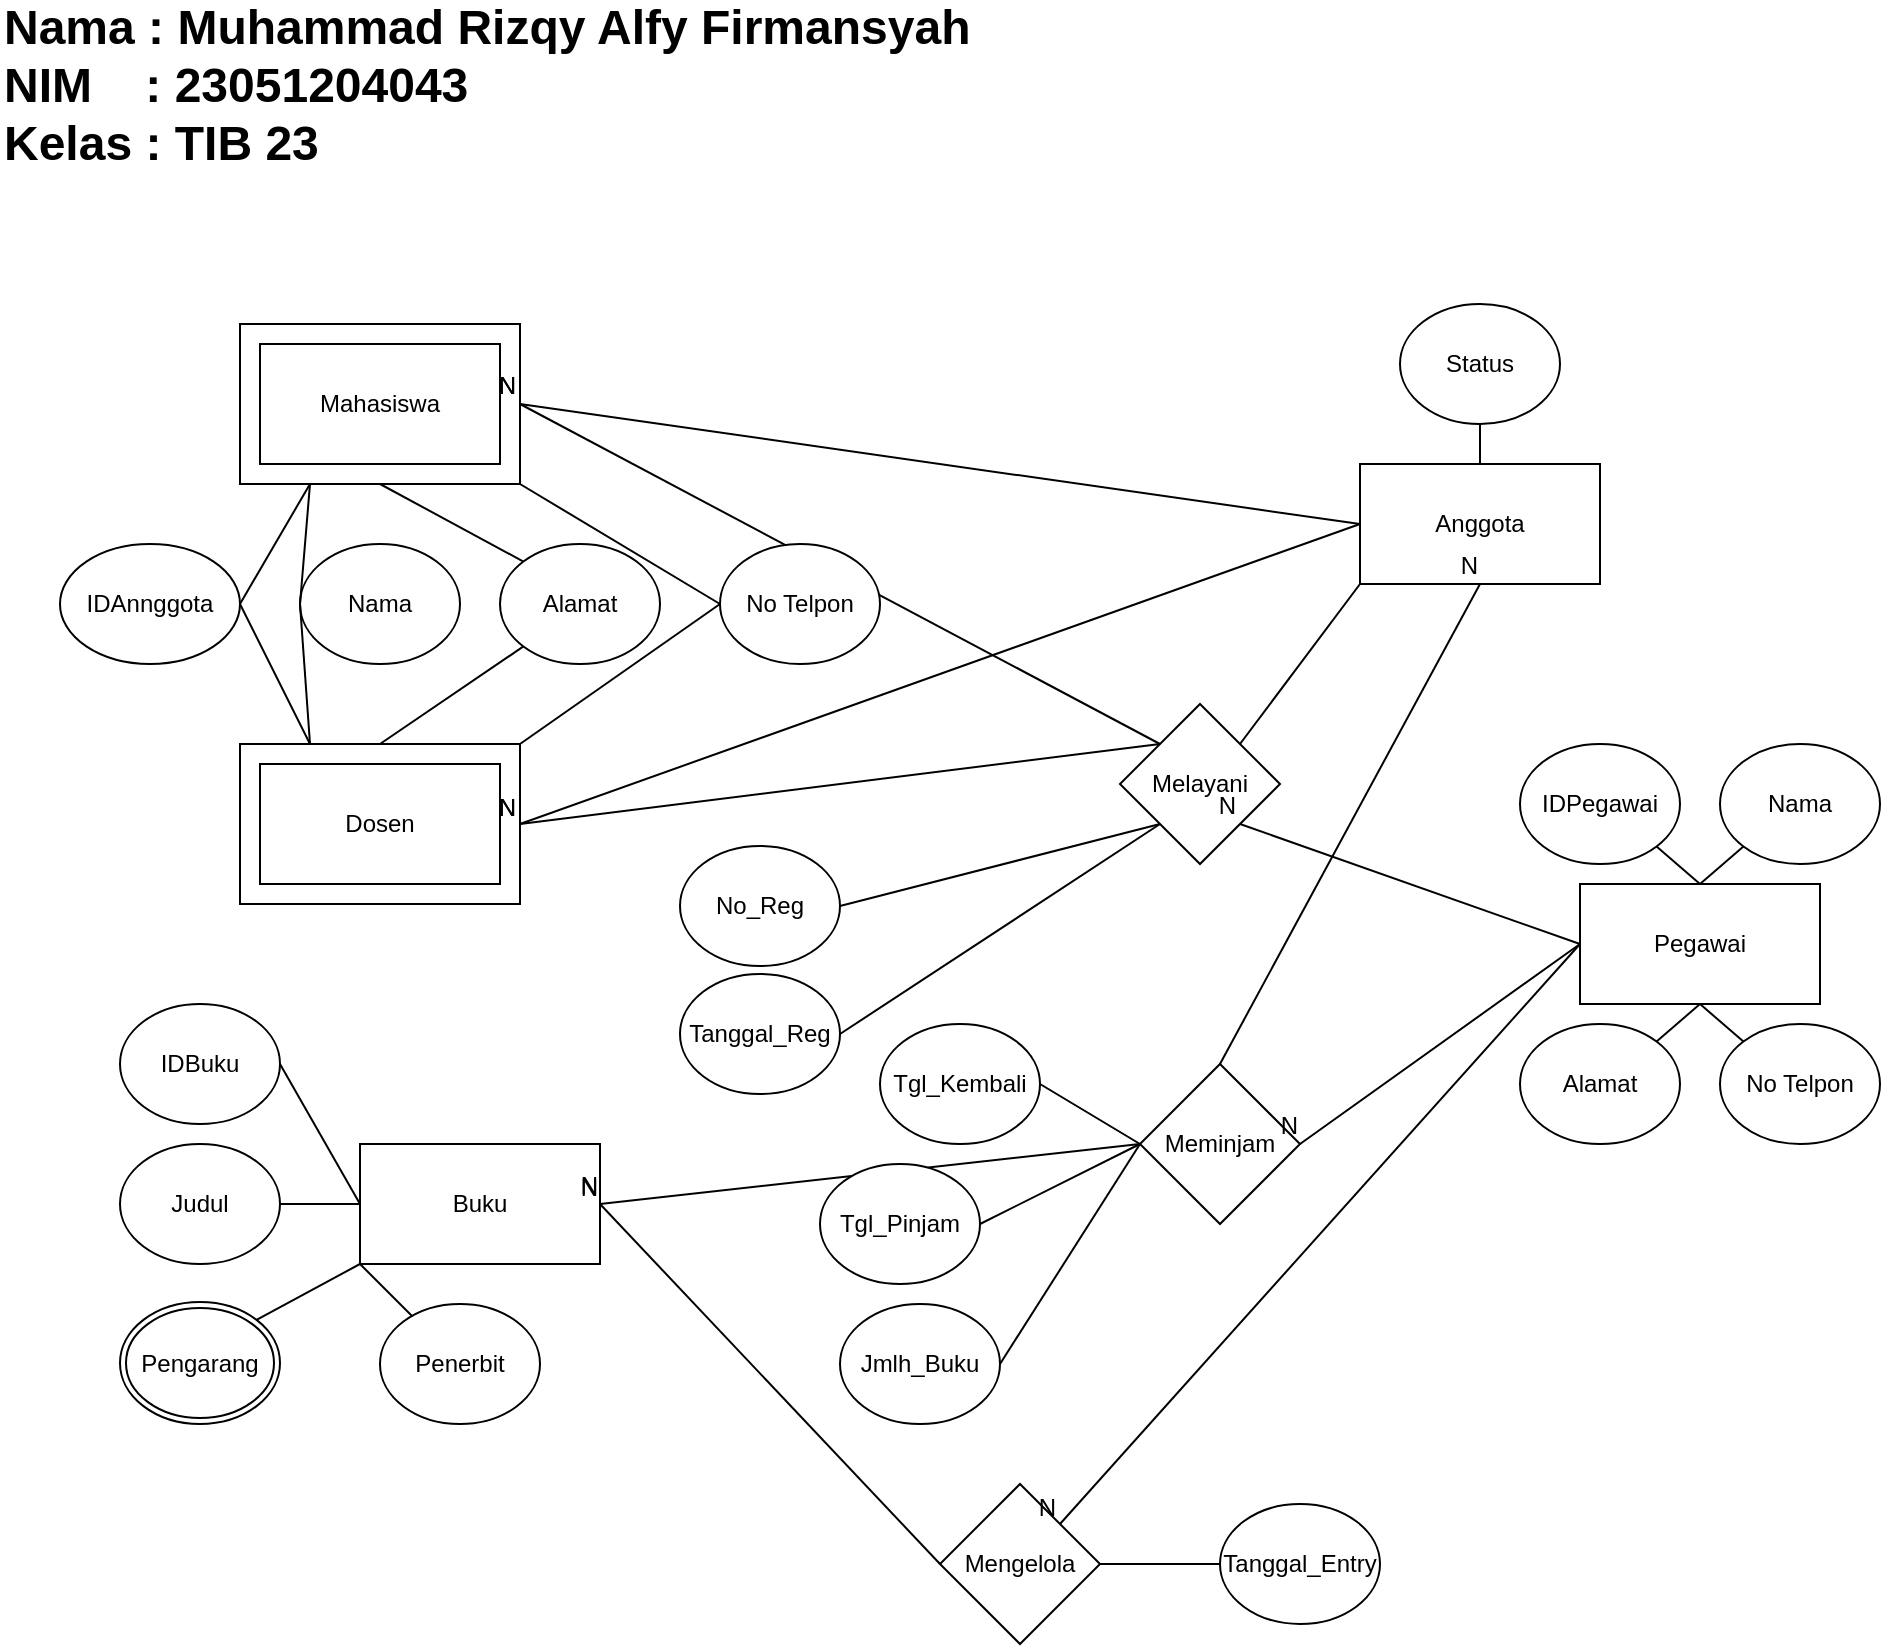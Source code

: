 <mxfile version="24.7.14" pages="2">
  <diagram id="ARLrb8OmHL-5VuLKFSpK" name="ERD Perpustakaan">
    <mxGraphModel grid="1" page="1" gridSize="10" guides="1" tooltips="1" connect="1" arrows="1" fold="1" pageScale="1" pageWidth="1169" pageHeight="827" math="0" shadow="0">
      <root>
        <mxCell id="0" />
        <mxCell id="1" parent="0" />
        <mxCell id="Wej8ORWZU7e7zhtMW4-o-1" value="" style="rounded=0;whiteSpace=wrap;html=1;" parent="1" vertex="1">
          <mxGeometry x="140" y="299" width="140" height="80" as="geometry" />
        </mxCell>
        <mxCell id="Wej8ORWZU7e7zhtMW4-o-2" value="" style="rounded=0;whiteSpace=wrap;html=1;" parent="1" vertex="1">
          <mxGeometry x="140" y="89" width="140" height="80" as="geometry" />
        </mxCell>
        <mxCell id="Wej8ORWZU7e7zhtMW4-o-3" value="Mahasiswa" style="rounded=0;whiteSpace=wrap;html=1;" parent="1" vertex="1">
          <mxGeometry x="150" y="99" width="120" height="60" as="geometry" />
        </mxCell>
        <mxCell id="Wej8ORWZU7e7zhtMW4-o-4" value="Dosen" style="rounded=0;whiteSpace=wrap;html=1;" parent="1" vertex="1">
          <mxGeometry x="150" y="309" width="120" height="60" as="geometry" />
        </mxCell>
        <mxCell id="Wej8ORWZU7e7zhtMW4-o-5" value="IDAnnggota" style="ellipse;whiteSpace=wrap;html=1;" parent="1" vertex="1">
          <mxGeometry x="50" y="199" width="90" height="60" as="geometry" />
        </mxCell>
        <mxCell id="Wej8ORWZU7e7zhtMW4-o-6" value="" style="endArrow=none;html=1;rounded=0;entryX=0.25;entryY=1;entryDx=0;entryDy=0;exitX=1;exitY=0.5;exitDx=0;exitDy=0;" parent="1" source="Wej8ORWZU7e7zhtMW4-o-5" target="Wej8ORWZU7e7zhtMW4-o-2" edge="1">
          <mxGeometry width="50" height="50" relative="1" as="geometry">
            <mxPoint x="150" y="229" as="sourcePoint" />
            <mxPoint x="510" y="169" as="targetPoint" />
          </mxGeometry>
        </mxCell>
        <mxCell id="Wej8ORWZU7e7zhtMW4-o-7" value="" style="endArrow=none;html=1;rounded=0;entryX=1;entryY=0.5;entryDx=0;entryDy=0;exitX=0.25;exitY=0;exitDx=0;exitDy=0;" parent="1" source="Wej8ORWZU7e7zhtMW4-o-1" target="Wej8ORWZU7e7zhtMW4-o-5" edge="1">
          <mxGeometry width="50" height="50" relative="1" as="geometry">
            <mxPoint x="160" y="239" as="sourcePoint" />
            <mxPoint x="160" y="169" as="targetPoint" />
          </mxGeometry>
        </mxCell>
        <mxCell id="Wej8ORWZU7e7zhtMW4-o-8" value="&lt;span style=&quot;font-weight: normal;&quot;&gt;Nama&lt;/span&gt;" style="ellipse;whiteSpace=wrap;html=1;fontStyle=1" parent="1" vertex="1">
          <mxGeometry x="170" y="199" width="80" height="60" as="geometry" />
        </mxCell>
        <mxCell id="Wej8ORWZU7e7zhtMW4-o-9" value="" style="endArrow=none;html=1;rounded=0;exitX=0;exitY=0.5;exitDx=0;exitDy=0;entryX=0.25;entryY=1;entryDx=0;entryDy=0;" parent="1" source="Wej8ORWZU7e7zhtMW4-o-8" target="Wej8ORWZU7e7zhtMW4-o-2" edge="1">
          <mxGeometry width="50" height="50" relative="1" as="geometry">
            <mxPoint x="460" y="219" as="sourcePoint" />
            <mxPoint x="510" y="169" as="targetPoint" />
          </mxGeometry>
        </mxCell>
        <mxCell id="Wej8ORWZU7e7zhtMW4-o-10" value="" style="endArrow=none;html=1;rounded=0;exitX=0;exitY=0.5;exitDx=0;exitDy=0;entryX=0.25;entryY=0;entryDx=0;entryDy=0;" parent="1" source="Wej8ORWZU7e7zhtMW4-o-8" target="Wej8ORWZU7e7zhtMW4-o-1" edge="1">
          <mxGeometry width="50" height="50" relative="1" as="geometry">
            <mxPoint x="220" y="209" as="sourcePoint" />
            <mxPoint x="160" y="169" as="targetPoint" />
          </mxGeometry>
        </mxCell>
        <mxCell id="Wej8ORWZU7e7zhtMW4-o-11" value="" style="endArrow=none;html=1;rounded=0;entryX=0;entryY=1;entryDx=0;entryDy=0;exitX=0.5;exitY=0;exitDx=0;exitDy=0;" parent="1" source="Wej8ORWZU7e7zhtMW4-o-1" target="Wej8ORWZU7e7zhtMW4-o-50" edge="1">
          <mxGeometry width="50" height="50" relative="1" as="geometry">
            <mxPoint x="460" y="219" as="sourcePoint" />
            <mxPoint x="510" y="169" as="targetPoint" />
          </mxGeometry>
        </mxCell>
        <mxCell id="Wej8ORWZU7e7zhtMW4-o-12" value="" style="endArrow=none;html=1;rounded=0;entryX=0;entryY=0;entryDx=0;entryDy=0;exitX=0.5;exitY=1;exitDx=0;exitDy=0;" parent="1" source="Wej8ORWZU7e7zhtMW4-o-2" target="Wej8ORWZU7e7zhtMW4-o-50" edge="1">
          <mxGeometry width="50" height="50" relative="1" as="geometry">
            <mxPoint x="340" y="129" as="sourcePoint" />
            <mxPoint x="291" y="260" as="targetPoint" />
          </mxGeometry>
        </mxCell>
        <mxCell id="Wej8ORWZU7e7zhtMW4-o-13" value="Anggota" style="rounded=0;whiteSpace=wrap;html=1;" parent="1" vertex="1">
          <mxGeometry x="700" y="159" width="120" height="60" as="geometry" />
        </mxCell>
        <mxCell id="Wej8ORWZU7e7zhtMW4-o-14" value="" style="endArrow=none;html=1;rounded=0;exitX=0;exitY=0.5;exitDx=0;exitDy=0;entryX=1;entryY=1;entryDx=0;entryDy=0;" parent="1" source="Wej8ORWZU7e7zhtMW4-o-57" target="Wej8ORWZU7e7zhtMW4-o-2" edge="1">
          <mxGeometry width="50" height="50" relative="1" as="geometry">
            <mxPoint x="460" y="219" as="sourcePoint" />
            <mxPoint x="510" y="169" as="targetPoint" />
          </mxGeometry>
        </mxCell>
        <mxCell id="Wej8ORWZU7e7zhtMW4-o-15" value="" style="endArrow=none;html=1;rounded=0;exitX=0;exitY=0.5;exitDx=0;exitDy=0;entryX=1;entryY=0;entryDx=0;entryDy=0;" parent="1" source="Wej8ORWZU7e7zhtMW4-o-57" target="Wej8ORWZU7e7zhtMW4-o-1" edge="1">
          <mxGeometry width="50" height="50" relative="1" as="geometry">
            <mxPoint x="390" y="239" as="sourcePoint" />
            <mxPoint x="280" y="169" as="targetPoint" />
          </mxGeometry>
        </mxCell>
        <mxCell id="Wej8ORWZU7e7zhtMW4-o-16" value="&lt;span style=&quot;font-weight: normal;&quot;&gt;Status&lt;/span&gt;" style="ellipse;whiteSpace=wrap;html=1;fontStyle=1" parent="1" vertex="1">
          <mxGeometry x="720" y="79" width="80" height="60" as="geometry" />
        </mxCell>
        <mxCell id="Wej8ORWZU7e7zhtMW4-o-17" value="" style="endArrow=none;html=1;rounded=0;exitX=0.5;exitY=1;exitDx=0;exitDy=0;entryX=0.5;entryY=0;entryDx=0;entryDy=0;" parent="1" source="Wej8ORWZU7e7zhtMW4-o-16" target="Wej8ORWZU7e7zhtMW4-o-13" edge="1">
          <mxGeometry width="50" height="50" relative="1" as="geometry">
            <mxPoint x="1170" y="69" as="sourcePoint" />
            <mxPoint x="800" y="59" as="targetPoint" />
          </mxGeometry>
        </mxCell>
        <mxCell id="Wej8ORWZU7e7zhtMW4-o-18" value="Buku" style="rounded=0;whiteSpace=wrap;html=1;" parent="1" vertex="1">
          <mxGeometry x="200" y="499" width="120" height="60" as="geometry" />
        </mxCell>
        <mxCell id="Wej8ORWZU7e7zhtMW4-o-19" value="&lt;span style=&quot;font-weight: normal;&quot;&gt;Judul&lt;/span&gt;" style="ellipse;whiteSpace=wrap;html=1;fontStyle=1" parent="1" vertex="1">
          <mxGeometry x="80" y="499" width="80" height="60" as="geometry" />
        </mxCell>
        <mxCell id="Wej8ORWZU7e7zhtMW4-o-20" value="" style="endArrow=none;html=1;rounded=0;exitX=1;exitY=0.5;exitDx=0;exitDy=0;entryX=0;entryY=0.5;entryDx=0;entryDy=0;" parent="1" source="Wej8ORWZU7e7zhtMW4-o-19" target="Wej8ORWZU7e7zhtMW4-o-18" edge="1">
          <mxGeometry width="50" height="50" relative="1" as="geometry">
            <mxPoint x="450" y="409" as="sourcePoint" />
            <mxPoint x="500" y="359" as="targetPoint" />
            <Array as="points">
              <mxPoint x="190" y="529" />
            </Array>
          </mxGeometry>
        </mxCell>
        <mxCell id="Wej8ORWZU7e7zhtMW4-o-21" value="&lt;span style=&quot;font-weight: normal;&quot;&gt;IDBuku&lt;/span&gt;" style="ellipse;whiteSpace=wrap;html=1;fontStyle=1" parent="1" vertex="1">
          <mxGeometry x="80" y="429" width="80" height="60" as="geometry" />
        </mxCell>
        <mxCell id="Wej8ORWZU7e7zhtMW4-o-22" value="" style="endArrow=none;html=1;rounded=0;exitX=1;exitY=0.5;exitDx=0;exitDy=0;entryX=0;entryY=0.5;entryDx=0;entryDy=0;" parent="1" source="Wej8ORWZU7e7zhtMW4-o-21" target="Wej8ORWZU7e7zhtMW4-o-18" edge="1">
          <mxGeometry width="50" height="50" relative="1" as="geometry">
            <mxPoint x="170" y="609" as="sourcePoint" />
            <mxPoint x="210" y="539" as="targetPoint" />
            <Array as="points" />
          </mxGeometry>
        </mxCell>
        <mxCell id="Wej8ORWZU7e7zhtMW4-o-25" value="Pegawai" style="rounded=0;whiteSpace=wrap;html=1;" parent="1" vertex="1">
          <mxGeometry x="810" y="369" width="120" height="60" as="geometry" />
        </mxCell>
        <mxCell id="Wej8ORWZU7e7zhtMW4-o-26" value="&lt;span style=&quot;font-weight: normal;&quot;&gt;IDPegawai&lt;/span&gt;" style="ellipse;whiteSpace=wrap;html=1;fontStyle=1" parent="1" vertex="1">
          <mxGeometry x="780" y="299" width="80" height="60" as="geometry" />
        </mxCell>
        <mxCell id="Wej8ORWZU7e7zhtMW4-o-27" value="&lt;span style=&quot;font-weight: normal;&quot;&gt;Nama&lt;/span&gt;" style="ellipse;whiteSpace=wrap;html=1;fontStyle=1" parent="1" vertex="1">
          <mxGeometry x="880" y="299" width="80" height="60" as="geometry" />
        </mxCell>
        <mxCell id="Wej8ORWZU7e7zhtMW4-o-28" value="&lt;span style=&quot;font-weight: normal;&quot;&gt;Alamat&lt;/span&gt;" style="ellipse;whiteSpace=wrap;html=1;fontStyle=1" parent="1" vertex="1">
          <mxGeometry x="780" y="439" width="80" height="60" as="geometry" />
        </mxCell>
        <mxCell id="Wej8ORWZU7e7zhtMW4-o-29" value="&lt;span style=&quot;font-weight: normal;&quot;&gt;No Telpon&lt;/span&gt;" style="ellipse;whiteSpace=wrap;html=1;fontStyle=1" parent="1" vertex="1">
          <mxGeometry x="880" y="439" width="80" height="60" as="geometry" />
        </mxCell>
        <mxCell id="Wej8ORWZU7e7zhtMW4-o-30" value="" style="endArrow=none;html=1;rounded=0;exitX=1;exitY=0;exitDx=0;exitDy=0;entryX=0.5;entryY=1;entryDx=0;entryDy=0;" parent="1" source="Wej8ORWZU7e7zhtMW4-o-28" target="Wej8ORWZU7e7zhtMW4-o-25" edge="1">
          <mxGeometry width="50" height="50" relative="1" as="geometry">
            <mxPoint x="850" y="419" as="sourcePoint" />
            <mxPoint x="870" y="419" as="targetPoint" />
          </mxGeometry>
        </mxCell>
        <mxCell id="Wej8ORWZU7e7zhtMW4-o-31" value="" style="endArrow=none;html=1;rounded=0;exitX=0;exitY=0;exitDx=0;exitDy=0;entryX=0.5;entryY=1;entryDx=0;entryDy=0;" parent="1" source="Wej8ORWZU7e7zhtMW4-o-29" target="Wej8ORWZU7e7zhtMW4-o-25" edge="1">
          <mxGeometry width="50" height="50" relative="1" as="geometry">
            <mxPoint x="859" y="458" as="sourcePoint" />
            <mxPoint x="880" y="439" as="targetPoint" />
            <Array as="points" />
          </mxGeometry>
        </mxCell>
        <mxCell id="Wej8ORWZU7e7zhtMW4-o-32" value="" style="endArrow=none;html=1;rounded=0;exitX=0.5;exitY=0;exitDx=0;exitDy=0;entryX=0;entryY=1;entryDx=0;entryDy=0;" parent="1" source="Wej8ORWZU7e7zhtMW4-o-25" target="Wej8ORWZU7e7zhtMW4-o-27" edge="1">
          <mxGeometry width="50" height="50" relative="1" as="geometry">
            <mxPoint x="859" y="458" as="sourcePoint" />
            <mxPoint x="880" y="439" as="targetPoint" />
          </mxGeometry>
        </mxCell>
        <mxCell id="Wej8ORWZU7e7zhtMW4-o-33" value="" style="endArrow=none;html=1;rounded=0;exitX=0.5;exitY=0;exitDx=0;exitDy=0;entryX=1;entryY=1;entryDx=0;entryDy=0;" parent="1" source="Wej8ORWZU7e7zhtMW4-o-25" target="Wej8ORWZU7e7zhtMW4-o-26" edge="1">
          <mxGeometry width="50" height="50" relative="1" as="geometry">
            <mxPoint x="880" y="379" as="sourcePoint" />
            <mxPoint x="901" y="360" as="targetPoint" />
          </mxGeometry>
        </mxCell>
        <mxCell id="Wej8ORWZU7e7zhtMW4-o-34" value="Meminjam" style="rhombus;whiteSpace=wrap;html=1;" parent="1" vertex="1">
          <mxGeometry x="590" y="459" width="80" height="80" as="geometry" />
        </mxCell>
        <mxCell id="Wej8ORWZU7e7zhtMW4-o-35" value="Melayani" style="rhombus;whiteSpace=wrap;html=1;" parent="1" vertex="1">
          <mxGeometry x="580" y="279" width="80" height="80" as="geometry" />
        </mxCell>
        <mxCell id="Wej8ORWZU7e7zhtMW4-o-36" value="&lt;span style=&quot;font-weight: normal;&quot;&gt;No_Reg&lt;/span&gt;" style="ellipse;whiteSpace=wrap;html=1;fontStyle=1" parent="1" vertex="1">
          <mxGeometry x="360" y="350" width="80" height="60" as="geometry" />
        </mxCell>
        <mxCell id="Wej8ORWZU7e7zhtMW4-o-37" value="&lt;span style=&quot;font-weight: normal;&quot;&gt;Tanggal_Reg&lt;/span&gt;" style="ellipse;whiteSpace=wrap;html=1;fontStyle=1" parent="1" vertex="1">
          <mxGeometry x="360" y="414" width="80" height="60" as="geometry" />
        </mxCell>
        <mxCell id="Wej8ORWZU7e7zhtMW4-o-38" value="" style="endArrow=none;html=1;rounded=0;exitX=1;exitY=0.5;exitDx=0;exitDy=0;entryX=0;entryY=1;entryDx=0;entryDy=0;" parent="1" source="Wej8ORWZU7e7zhtMW4-o-36" target="Wej8ORWZU7e7zhtMW4-o-35" edge="1">
          <mxGeometry width="50" height="50" relative="1" as="geometry">
            <mxPoint x="450" y="409" as="sourcePoint" />
            <mxPoint x="500" y="359" as="targetPoint" />
          </mxGeometry>
        </mxCell>
        <mxCell id="Wej8ORWZU7e7zhtMW4-o-39" value="" style="endArrow=none;html=1;rounded=0;exitX=1;exitY=0.5;exitDx=0;exitDy=0;entryX=0;entryY=1;entryDx=0;entryDy=0;" parent="1" source="Wej8ORWZU7e7zhtMW4-o-37" target="Wej8ORWZU7e7zhtMW4-o-35" edge="1">
          <mxGeometry width="50" height="50" relative="1" as="geometry">
            <mxPoint x="450" y="409" as="sourcePoint" />
            <mxPoint x="550" y="389" as="targetPoint" />
          </mxGeometry>
        </mxCell>
        <mxCell id="Wej8ORWZU7e7zhtMW4-o-40" value="Mengelola" style="rhombus;whiteSpace=wrap;html=1;" parent="1" vertex="1">
          <mxGeometry x="490" y="669" width="80" height="80" as="geometry" />
        </mxCell>
        <mxCell id="Wej8ORWZU7e7zhtMW4-o-41" value="&lt;span style=&quot;font-weight: normal;&quot;&gt;Tanggal_Entry&lt;/span&gt;" style="ellipse;whiteSpace=wrap;html=1;fontStyle=1" parent="1" vertex="1">
          <mxGeometry x="630" y="679" width="80" height="60" as="geometry" />
        </mxCell>
        <mxCell id="Wej8ORWZU7e7zhtMW4-o-42" value="" style="endArrow=none;html=1;rounded=0;exitX=1;exitY=0.5;exitDx=0;exitDy=0;entryX=0;entryY=0.5;entryDx=0;entryDy=0;" parent="1" source="Wej8ORWZU7e7zhtMW4-o-40" target="Wej8ORWZU7e7zhtMW4-o-41" edge="1">
          <mxGeometry width="50" height="50" relative="1" as="geometry">
            <mxPoint x="480" y="554" as="sourcePoint" />
            <mxPoint x="530" y="454" as="targetPoint" />
          </mxGeometry>
        </mxCell>
        <mxCell id="Wej8ORWZU7e7zhtMW4-o-43" value="&lt;span style=&quot;font-weight: 400;&quot;&gt;Tgl_Kembali&lt;/span&gt;&lt;span style=&quot;background-color: initial; text-wrap: nowrap; color: rgba(0, 0, 0, 0); font-family: monospace; font-size: 0px; font-weight: 400; text-align: start;&quot;&gt;%3CmxGraphModel%3E%3Croot%3E%3CmxCell%20id%3D%220%22%2F%3E%3CmxCell%20id%3D%221%22%20parent%3D%220%22%2F%3E%3CmxCell%20id%3D%222%22%20value%3D%22%26lt%3Bspan%20style%3D%26quot%3Bfont-weight%3A%20normal%3B%26quot%3B%26gt%3BTanggal_Reg%26lt%3B%2Fspan%26gt%3B%22%20style%3D%22ellipse%3BwhiteSpace%3Dwrap%3Bhtml%3D1%3BfontStyle%3D1%22%20vertex%3D%221%22%20parent%3D%221%22%3E%3CmxGeometry%20x%3D%22320%22%20y%3D%22350%22%20width%3D%2280%22%20height%3D%2260%22%20as%3D%22geometry%22%2F%3E%3C%2FmxCell%3E%3C%2Froot%3E%3C%2FmxGraphModel&lt;/span&gt;&lt;span style=&quot;background-color: initial; text-wrap: nowrap; color: rgba(0, 0, 0, 0); font-family: monospace; font-size: 0px; font-weight: 400; text-align: start;&quot;&gt;3CmxGraphModel%3E%3Croot%3E%3CmxCell%20id%3D%220%22%2F%3E%3CmxCell%20id%3D%221%22%20parent%3D%220%22%2F%3E%3CmxCell%20id%3D%222%22%20value%3D%22%26lt%3Bspan%20style%3D%26quot%3Bfont-weight%3A%20normal%3B%26quot%3B%26gt%3BTanggal_Reg%26lt%3B%2Fspan%26gt%3B%22%20style%3D%22ellipse%3BwhiteSpace%3Dwrap%3Bhtml%3D1%3BfontStyle%3D1%22%20vertex%3D%221%22%20parent%3D%221%22%3E%3CmxGeometry%20x%3D%22320%22%20y%3D%22350%22%20width%3D%2280%22%20height%3D%2260%22%20as%3D%22geometry%22%2F%3E%3C%2FmxCell%3E%3C%2Froot%3E%3C%2FmxGraphModel%3E&lt;/span&gt;" style="ellipse;whiteSpace=wrap;html=1;fontStyle=1" parent="1" vertex="1">
          <mxGeometry x="460" y="439" width="80" height="60" as="geometry" />
        </mxCell>
        <mxCell id="Wej8ORWZU7e7zhtMW4-o-44" value="&lt;span style=&quot;font-weight: 400;&quot;&gt;Jmlh_Buku&lt;/span&gt;" style="ellipse;whiteSpace=wrap;html=1;fontStyle=1" parent="1" vertex="1">
          <mxGeometry x="440" y="579" width="80" height="60" as="geometry" />
        </mxCell>
        <mxCell id="Wej8ORWZU7e7zhtMW4-o-45" value="Pengarang" style="ellipse;shape=doubleEllipse;margin=3;whiteSpace=wrap;html=1;align=center;" parent="1" vertex="1">
          <mxGeometry x="80" y="578" width="80" height="61" as="geometry" />
        </mxCell>
        <mxCell id="Wej8ORWZU7e7zhtMW4-o-46" value="&lt;span style=&quot;font-weight: normal;&quot;&gt;Penerbit&lt;/span&gt;" style="ellipse;whiteSpace=wrap;html=1;fontStyle=1" parent="1" vertex="1">
          <mxGeometry x="210" y="579" width="80" height="60" as="geometry" />
        </mxCell>
        <mxCell id="Wej8ORWZU7e7zhtMW4-o-47" value="" style="endArrow=none;html=1;rounded=0;exitX=1;exitY=0.5;exitDx=0;exitDy=0;entryX=0;entryY=0.5;entryDx=0;entryDy=0;" parent="1" source="Wej8ORWZU7e7zhtMW4-o-43" target="Wej8ORWZU7e7zhtMW4-o-34" edge="1">
          <mxGeometry width="50" height="50" relative="1" as="geometry">
            <mxPoint x="400" y="519" as="sourcePoint" />
            <mxPoint x="450" y="419" as="targetPoint" />
          </mxGeometry>
        </mxCell>
        <mxCell id="Wej8ORWZU7e7zhtMW4-o-48" value="" style="endArrow=none;html=1;rounded=0;exitX=1;exitY=0.5;exitDx=0;exitDy=0;entryX=0;entryY=0.5;entryDx=0;entryDy=0;" parent="1" source="Wej8ORWZU7e7zhtMW4-o-69" target="Wej8ORWZU7e7zhtMW4-o-34" edge="1">
          <mxGeometry width="50" height="50" relative="1" as="geometry">
            <mxPoint x="505" y="479" as="sourcePoint" />
            <mxPoint x="520" y="469" as="targetPoint" />
          </mxGeometry>
        </mxCell>
        <mxCell id="Wej8ORWZU7e7zhtMW4-o-49" value="" style="endArrow=none;html=1;rounded=0;exitX=1;exitY=0.5;exitDx=0;exitDy=0;entryX=0;entryY=0.5;entryDx=0;entryDy=0;" parent="1" source="Wej8ORWZU7e7zhtMW4-o-44" target="Wej8ORWZU7e7zhtMW4-o-34" edge="1">
          <mxGeometry width="50" height="50" relative="1" as="geometry">
            <mxPoint x="500" y="549" as="sourcePoint" />
            <mxPoint x="520" y="469" as="targetPoint" />
          </mxGeometry>
        </mxCell>
        <mxCell id="Wej8ORWZU7e7zhtMW4-o-50" value="&lt;span style=&quot;font-weight: normal;&quot;&gt;Alamat&lt;/span&gt;" style="ellipse;whiteSpace=wrap;html=1;fontStyle=1" parent="1" vertex="1">
          <mxGeometry x="270" y="199" width="80" height="60" as="geometry" />
        </mxCell>
        <mxCell id="Wej8ORWZU7e7zhtMW4-o-51" value="" style="endArrow=none;html=1;rounded=0;entryX=1;entryY=0.5;entryDx=0;entryDy=0;exitX=0;exitY=0.5;exitDx=0;exitDy=0;" parent="1" source="Wej8ORWZU7e7zhtMW4-o-13" target="Wej8ORWZU7e7zhtMW4-o-1" edge="1">
          <mxGeometry relative="1" as="geometry">
            <mxPoint x="460" y="220" as="sourcePoint" />
            <mxPoint x="620" y="220" as="targetPoint" />
          </mxGeometry>
        </mxCell>
        <mxCell id="Wej8ORWZU7e7zhtMW4-o-52" value="N" style="resizable=0;html=1;whiteSpace=wrap;align=right;verticalAlign=bottom;" parent="Wej8ORWZU7e7zhtMW4-o-51" connectable="0" vertex="1">
          <mxGeometry x="1" relative="1" as="geometry" />
        </mxCell>
        <mxCell id="Wej8ORWZU7e7zhtMW4-o-53" value="" style="endArrow=none;html=1;rounded=0;entryX=1;entryY=0.5;entryDx=0;entryDy=0;exitX=0;exitY=0.5;exitDx=0;exitDy=0;" parent="1" source="Wej8ORWZU7e7zhtMW4-o-13" target="Wej8ORWZU7e7zhtMW4-o-2" edge="1">
          <mxGeometry relative="1" as="geometry">
            <mxPoint x="710" y="184" as="sourcePoint" />
            <mxPoint x="290" y="349" as="targetPoint" />
          </mxGeometry>
        </mxCell>
        <mxCell id="Wej8ORWZU7e7zhtMW4-o-54" value="N" style="resizable=0;html=1;whiteSpace=wrap;align=right;verticalAlign=bottom;" parent="Wej8ORWZU7e7zhtMW4-o-53" connectable="0" vertex="1">
          <mxGeometry x="1" relative="1" as="geometry" />
        </mxCell>
        <mxCell id="Wej8ORWZU7e7zhtMW4-o-55" value="" style="endArrow=none;html=1;rounded=0;entryX=1;entryY=0.5;entryDx=0;entryDy=0;exitX=0;exitY=0;exitDx=0;exitDy=0;" parent="1" source="Wej8ORWZU7e7zhtMW4-o-35" target="Wej8ORWZU7e7zhtMW4-o-2" edge="1">
          <mxGeometry relative="1" as="geometry">
            <mxPoint x="710" y="199" as="sourcePoint" />
            <mxPoint x="290" y="139" as="targetPoint" />
          </mxGeometry>
        </mxCell>
        <mxCell id="Wej8ORWZU7e7zhtMW4-o-56" value="N" style="resizable=0;html=1;whiteSpace=wrap;align=right;verticalAlign=bottom;" parent="Wej8ORWZU7e7zhtMW4-o-55" connectable="0" vertex="1">
          <mxGeometry x="1" relative="1" as="geometry" />
        </mxCell>
        <mxCell id="Wej8ORWZU7e7zhtMW4-o-57" value="&lt;span style=&quot;font-weight: normal;&quot;&gt;No Telpon&lt;/span&gt;" style="ellipse;whiteSpace=wrap;html=1;fontStyle=1" parent="1" vertex="1">
          <mxGeometry x="380" y="199" width="80" height="60" as="geometry" />
        </mxCell>
        <mxCell id="Wej8ORWZU7e7zhtMW4-o-58" value="" style="endArrow=none;html=1;rounded=0;entryX=1;entryY=0.5;entryDx=0;entryDy=0;exitX=0;exitY=0;exitDx=0;exitDy=0;" parent="1" source="Wej8ORWZU7e7zhtMW4-o-35" target="Wej8ORWZU7e7zhtMW4-o-1" edge="1">
          <mxGeometry relative="1" as="geometry">
            <mxPoint x="610" y="309" as="sourcePoint" />
            <mxPoint x="290" y="139" as="targetPoint" />
          </mxGeometry>
        </mxCell>
        <mxCell id="Wej8ORWZU7e7zhtMW4-o-59" value="N" style="resizable=0;html=1;whiteSpace=wrap;align=right;verticalAlign=bottom;" parent="Wej8ORWZU7e7zhtMW4-o-58" connectable="0" vertex="1">
          <mxGeometry x="1" relative="1" as="geometry" />
        </mxCell>
        <mxCell id="Wej8ORWZU7e7zhtMW4-o-60" value="" style="endArrow=none;html=1;rounded=0;exitX=1;exitY=0;exitDx=0;exitDy=0;entryX=0;entryY=1;entryDx=0;entryDy=0;" parent="1" source="Wej8ORWZU7e7zhtMW4-o-35" target="Wej8ORWZU7e7zhtMW4-o-13" edge="1">
          <mxGeometry relative="1" as="geometry">
            <mxPoint x="460" y="220" as="sourcePoint" />
            <mxPoint x="620" y="220" as="targetPoint" />
          </mxGeometry>
        </mxCell>
        <mxCell id="Wej8ORWZU7e7zhtMW4-o-61" value="" style="endArrow=none;html=1;rounded=0;entryX=1;entryY=1;entryDx=0;entryDy=0;exitX=0;exitY=0.5;exitDx=0;exitDy=0;" parent="1" source="Wej8ORWZU7e7zhtMW4-o-25" target="Wej8ORWZU7e7zhtMW4-o-35" edge="1">
          <mxGeometry relative="1" as="geometry">
            <mxPoint x="950" y="379" as="sourcePoint" />
            <mxPoint x="630" y="419" as="targetPoint" />
          </mxGeometry>
        </mxCell>
        <mxCell id="Wej8ORWZU7e7zhtMW4-o-62" value="N" style="resizable=0;html=1;whiteSpace=wrap;align=right;verticalAlign=bottom;" parent="Wej8ORWZU7e7zhtMW4-o-61" connectable="0" vertex="1">
          <mxGeometry x="1" relative="1" as="geometry" />
        </mxCell>
        <mxCell id="Wej8ORWZU7e7zhtMW4-o-63" value="" style="endArrow=none;html=1;rounded=0;entryX=0.5;entryY=1;entryDx=0;entryDy=0;exitX=0.5;exitY=0;exitDx=0;exitDy=0;" parent="1" source="Wej8ORWZU7e7zhtMW4-o-34" target="Wej8ORWZU7e7zhtMW4-o-13" edge="1">
          <mxGeometry relative="1" as="geometry">
            <mxPoint x="820" y="409" as="sourcePoint" />
            <mxPoint x="650" y="349" as="targetPoint" />
          </mxGeometry>
        </mxCell>
        <mxCell id="Wej8ORWZU7e7zhtMW4-o-64" value="N" style="resizable=0;html=1;whiteSpace=wrap;align=right;verticalAlign=bottom;" parent="Wej8ORWZU7e7zhtMW4-o-63" connectable="0" vertex="1">
          <mxGeometry x="1" relative="1" as="geometry" />
        </mxCell>
        <mxCell id="Wej8ORWZU7e7zhtMW4-o-65" value="" style="endArrow=none;html=1;rounded=0;entryX=1;entryY=0.5;entryDx=0;entryDy=0;exitX=0;exitY=0.5;exitDx=0;exitDy=0;" parent="1" source="Wej8ORWZU7e7zhtMW4-o-25" target="Wej8ORWZU7e7zhtMW4-o-34" edge="1">
          <mxGeometry relative="1" as="geometry">
            <mxPoint x="640" y="469" as="sourcePoint" />
            <mxPoint x="770" y="229" as="targetPoint" />
          </mxGeometry>
        </mxCell>
        <mxCell id="Wej8ORWZU7e7zhtMW4-o-66" value="N" style="resizable=0;html=1;whiteSpace=wrap;align=right;verticalAlign=bottom;" parent="Wej8ORWZU7e7zhtMW4-o-65" connectable="0" vertex="1">
          <mxGeometry x="1" relative="1" as="geometry" />
        </mxCell>
        <mxCell id="Wej8ORWZU7e7zhtMW4-o-67" value="" style="endArrow=none;html=1;rounded=0;entryX=1;entryY=0.5;entryDx=0;entryDy=0;exitX=0;exitY=0.5;exitDx=0;exitDy=0;" parent="1" source="Wej8ORWZU7e7zhtMW4-o-34" target="Wej8ORWZU7e7zhtMW4-o-18" edge="1">
          <mxGeometry relative="1" as="geometry">
            <mxPoint x="640" y="469" as="sourcePoint" />
            <mxPoint x="770" y="229" as="targetPoint" />
          </mxGeometry>
        </mxCell>
        <mxCell id="Wej8ORWZU7e7zhtMW4-o-68" value="N" style="resizable=0;html=1;whiteSpace=wrap;align=right;verticalAlign=bottom;" parent="Wej8ORWZU7e7zhtMW4-o-67" connectable="0" vertex="1">
          <mxGeometry x="1" relative="1" as="geometry" />
        </mxCell>
        <mxCell id="Wej8ORWZU7e7zhtMW4-o-69" value="&lt;span style=&quot;font-weight: 400;&quot;&gt;Tgl_P&lt;/span&gt;&lt;span style=&quot;color: rgba(0, 0, 0, 0); font-family: monospace; font-size: 0px; font-weight: 400; text-align: start; text-wrap: nowrap;&quot;&gt;%3CmxGraphModel%3E%3Croot%3E%3CmxCell%20id%3D%220%22%2F%3E%3CmxCell%20id%3D%221%22%20parent%3D%220%22%2F%3E%3CmxCell%20id%3D%222%22%20value%3D%22%26lt%3Bspan%20style%3D%26quot%3Bfont-weight%3A%20normal%3B%26quot%3B%26gt%3BTanggal_Reg%26lt%3B%2Fspan%26gt%3B%22%20style%3D%22ellipse%3BwhiteSpace%3Dwrap%3Bhtml%3D1%3BfontStyle%3D1%22%20vertex%3D%221%22%20parent%3D%221%22%3E%3CmxGeometry%20x%3D%22320%22%20y%3D%22350%22%20width%3D%2280%22%20height%3D%2260%22%20as%3D%22geometry%22%2F%3E%3C%2FmxCell%3E%3C%2Froot%3E%3C%2FmxGraphModel%3E&lt;/span&gt;&lt;span style=&quot;font-weight: 400;&quot;&gt;injam&lt;/span&gt;&lt;span style=&quot;color: rgba(0, 0, 0, 0); font-family: monospace; font-size: 0px; font-weight: 400; text-align: start; text-wrap: nowrap;&quot;&gt;%3CmxGraphModel%3E%3Croot%3E%3CmxCell%20id%3D%220%22%2F%3E%3CmxCell%20id%3D%221%22%20parent%3D%220%22%2F%3E%3CmxCell%20id%3D%222%22%20value%3D%22%26lt%3Bspan%20style%3D%26quot%3Bfont-weight%3A%20normal%3B%26quot%3B%26gt%3BTanggal_Reg%26lt%3B%2Fspan%26gt%3B%22%20style%3D%22ellipse%3BwhiteSpace%3Dwrap%3Bhtml%3D1%3BfontStyle%3D1%22%20vertex%3D%221%22%20parent%3D%221%22%3E%3CmxGeometry%20x%3D%22320%22%20y%3D%22350%22%20width%3D%2280%22%20height%3D%2260%22%20as%3D%22geometry%22%2F%3E%3C%2FmxCell%3E%3C%2Froot%3E%3C%2FmxGraphModel%3E&lt;/span&gt;" style="ellipse;whiteSpace=wrap;html=1;fontStyle=1" parent="1" vertex="1">
          <mxGeometry x="430" y="509" width="80" height="60" as="geometry" />
        </mxCell>
        <mxCell id="Wej8ORWZU7e7zhtMW4-o-70" value="" style="endArrow=none;html=1;rounded=0;entryX=1;entryY=0;entryDx=0;entryDy=0;exitX=0;exitY=0.5;exitDx=0;exitDy=0;" parent="1" source="Wej8ORWZU7e7zhtMW4-o-25" target="Wej8ORWZU7e7zhtMW4-o-40" edge="1">
          <mxGeometry relative="1" as="geometry">
            <mxPoint x="820" y="409" as="sourcePoint" />
            <mxPoint x="680" y="509" as="targetPoint" />
          </mxGeometry>
        </mxCell>
        <mxCell id="Wej8ORWZU7e7zhtMW4-o-71" value="N" style="resizable=0;html=1;whiteSpace=wrap;align=right;verticalAlign=bottom;" parent="Wej8ORWZU7e7zhtMW4-o-70" connectable="0" vertex="1">
          <mxGeometry x="1" relative="1" as="geometry" />
        </mxCell>
        <mxCell id="Wej8ORWZU7e7zhtMW4-o-72" value="" style="endArrow=none;html=1;rounded=0;entryX=1;entryY=0.5;entryDx=0;entryDy=0;exitX=0;exitY=0.5;exitDx=0;exitDy=0;" parent="1" source="Wej8ORWZU7e7zhtMW4-o-40" target="Wej8ORWZU7e7zhtMW4-o-18" edge="1">
          <mxGeometry relative="1" as="geometry">
            <mxPoint x="820" y="409" as="sourcePoint" />
            <mxPoint x="560" y="699" as="targetPoint" />
          </mxGeometry>
        </mxCell>
        <mxCell id="Wej8ORWZU7e7zhtMW4-o-73" value="N" style="resizable=0;html=1;whiteSpace=wrap;align=right;verticalAlign=bottom;" parent="Wej8ORWZU7e7zhtMW4-o-72" connectable="0" vertex="1">
          <mxGeometry x="1" relative="1" as="geometry" />
        </mxCell>
        <mxCell id="5L-upgqXnPn6pkHHxa_c-1" value="Nama : Muhammad Rizqy Alfy Firmansyah&lt;div&gt;NIM&amp;nbsp; &amp;nbsp; : 23051204043&lt;/div&gt;&lt;div&gt;Kelas : TIB 23&lt;/div&gt;" style="text;strokeColor=none;fillColor=none;html=1;fontSize=24;fontStyle=1;verticalAlign=middle;align=left;" vertex="1" parent="1">
          <mxGeometry x="20" y="-50" width="100" height="40" as="geometry" />
        </mxCell>
        <mxCell id="JxeVqtzOPsnMNES6PSG9-1" value="" style="endArrow=none;html=1;rounded=0;exitX=1;exitY=0;exitDx=0;exitDy=0;entryX=0;entryY=1;entryDx=0;entryDy=0;" edge="1" parent="1" source="Wej8ORWZU7e7zhtMW4-o-45" target="Wej8ORWZU7e7zhtMW4-o-18">
          <mxGeometry width="50" height="50" relative="1" as="geometry">
            <mxPoint x="170" y="539" as="sourcePoint" />
            <mxPoint x="210" y="539" as="targetPoint" />
            <Array as="points" />
          </mxGeometry>
        </mxCell>
        <mxCell id="JxeVqtzOPsnMNES6PSG9-2" value="" style="endArrow=none;html=1;rounded=0;entryX=0;entryY=1;entryDx=0;entryDy=0;" edge="1" parent="1" source="Wej8ORWZU7e7zhtMW4-o-46" target="Wej8ORWZU7e7zhtMW4-o-18">
          <mxGeometry width="50" height="50" relative="1" as="geometry">
            <mxPoint x="175" y="605" as="sourcePoint" />
            <mxPoint x="210" y="569" as="targetPoint" />
            <Array as="points" />
          </mxGeometry>
        </mxCell>
      </root>
    </mxGraphModel>
  </diagram>
  <diagram name="ERD Amazon" id="H48xrG2T90LR6pYWh2Qc">
    <mxGraphModel dx="2080" dy="1684" grid="1" gridSize="10" guides="1" tooltips="1" connect="1" arrows="1" fold="1" page="1" pageScale="1" pageWidth="850" pageHeight="1100" math="0" shadow="0">
      <root>
        <mxCell id="0" />
        <mxCell id="1" parent="0" />
        <mxCell id="lQpLeHkaoHbpF2qCEwn6-2" value="" style="endArrow=none;html=1;rounded=0;exitX=0.5;exitY=1;exitDx=0;exitDy=0;entryX=0.5;entryY=0;entryDx=0;entryDy=0;" parent="1" source="lQpLeHkaoHbpF2qCEwn6-1" target="YlhhfSobjes1HJvtvpS9-4" edge="1">
          <mxGeometry width="50" height="50" relative="1" as="geometry">
            <mxPoint x="-20" y="-290" as="sourcePoint" />
            <mxPoint x="30" y="-190" as="targetPoint" />
          </mxGeometry>
        </mxCell>
        <mxCell id="YlhhfSobjes1HJvtvpS9-1" value="Amazon" style="whiteSpace=wrap;html=1;align=center;" parent="1" vertex="1">
          <mxGeometry x="410" y="860" width="100" height="40" as="geometry" />
        </mxCell>
        <mxCell id="YlhhfSobjes1HJvtvpS9-2" value="Supplier" style="whiteSpace=wrap;html=1;align=center;" parent="1" vertex="1">
          <mxGeometry x="-20" y="45" width="100" height="40" as="geometry" />
        </mxCell>
        <mxCell id="YlhhfSobjes1HJvtvpS9-3" value="Customer" style="whiteSpace=wrap;html=1;align=center;" parent="1" vertex="1">
          <mxGeometry x="830.07" y="45" width="100" height="40" as="geometry" />
        </mxCell>
        <mxCell id="YlhhfSobjes1HJvtvpS9-4" value="Barang" style="shape=ext;margin=3;double=1;whiteSpace=wrap;html=1;align=center;" parent="1" vertex="1">
          <mxGeometry x="-20" y="-115" width="100" height="40" as="geometry" />
        </mxCell>
        <mxCell id="YlhhfSobjes1HJvtvpS9-5" value="Approving" style="shape=rhombus;perimeter=rhombusPerimeter;whiteSpace=wrap;html=1;align=center;" parent="1" vertex="1">
          <mxGeometry x="-30" y="850" width="120" height="60" as="geometry" />
        </mxCell>
        <mxCell id="YlhhfSobjes1HJvtvpS9-11" value="" style="shape=link;html=1;rounded=0;entryX=0.5;entryY=1;entryDx=0;entryDy=0;exitX=0.5;exitY=0;exitDx=0;exitDy=0;" parent="1" source="YlhhfSobjes1HJvtvpS9-5" target="YlhhfSobjes1HJvtvpS9-2" edge="1">
          <mxGeometry relative="1" as="geometry">
            <mxPoint x="330" y="220" as="sourcePoint" />
            <mxPoint x="490" y="220" as="targetPoint" />
          </mxGeometry>
        </mxCell>
        <mxCell id="YlhhfSobjes1HJvtvpS9-12" value="N" style="resizable=0;html=1;whiteSpace=wrap;align=right;verticalAlign=bottom;" parent="YlhhfSobjes1HJvtvpS9-11" connectable="0" vertex="1">
          <mxGeometry x="1" relative="1" as="geometry" />
        </mxCell>
        <mxCell id="YlhhfSobjes1HJvtvpS9-13" value="" style="endArrow=none;html=1;rounded=0;entryX=0;entryY=0.5;entryDx=0;entryDy=0;exitX=1;exitY=0.5;exitDx=0;exitDy=0;" parent="1" source="YlhhfSobjes1HJvtvpS9-5" target="YlhhfSobjes1HJvtvpS9-1" edge="1">
          <mxGeometry relative="1" as="geometry">
            <mxPoint x="210" y="760" as="sourcePoint" />
            <mxPoint x="600" y="630" as="targetPoint" />
          </mxGeometry>
        </mxCell>
        <mxCell id="YlhhfSobjes1HJvtvpS9-14" value="M" style="resizable=0;html=1;whiteSpace=wrap;align=left;verticalAlign=bottom;" parent="YlhhfSobjes1HJvtvpS9-13" connectable="0" vertex="1">
          <mxGeometry x="-1" relative="1" as="geometry" />
        </mxCell>
        <mxCell id="YlhhfSobjes1HJvtvpS9-15" value="N" style="resizable=0;html=1;whiteSpace=wrap;align=right;verticalAlign=bottom;" parent="YlhhfSobjes1HJvtvpS9-13" connectable="0" vertex="1">
          <mxGeometry x="1" relative="1" as="geometry" />
        </mxCell>
        <mxCell id="YlhhfSobjes1HJvtvpS9-16" value="Semua barang harus disetujui, tapi tidak semua barang disetujuui" style="shape=note;size=20;whiteSpace=wrap;html=1;" parent="1" vertex="1">
          <mxGeometry x="-180" y="610" width="140" height="90" as="geometry" />
        </mxCell>
        <mxCell id="YlhhfSobjes1HJvtvpS9-17" value="Banyak barang. Barang tidak wajib terdaftar saat pembuatan akun supplier" style="shape=note;size=20;whiteSpace=wrap;html=1;" parent="1" vertex="1">
          <mxGeometry x="-170" y="-192.5" width="140" height="95" as="geometry" />
        </mxCell>
        <mxCell id="YlhhfSobjes1HJvtvpS9-18" value="Banyak barang, banyak pegawai" style="shape=note;size=20;whiteSpace=wrap;html=1;" parent="1" vertex="1">
          <mxGeometry x="10" y="920" width="140" height="90" as="geometry" />
        </mxCell>
        <mxCell id="YlhhfSobjes1HJvtvpS9-19" value="Keranjang" style="shape=ext;margin=3;double=1;whiteSpace=wrap;html=1;align=center;" parent="1" vertex="1">
          <mxGeometry x="830.07" y="-115" width="100" height="40" as="geometry" />
        </mxCell>
        <mxCell id="YlhhfSobjes1HJvtvpS9-21" value="" style="endArrow=none;dashed=1;html=1;dashPattern=1 3;strokeWidth=2;rounded=0;entryX=0.5;entryY=1;entryDx=0;entryDy=0;exitX=0.5;exitY=0;exitDx=0;exitDy=0;" parent="1" source="YlhhfSobjes1HJvtvpS9-2" target="YlhhfSobjes1HJvtvpS9-4" edge="1">
          <mxGeometry width="50" height="50" relative="1" as="geometry">
            <mxPoint x="380" y="135" as="sourcePoint" />
            <mxPoint x="430" y="85" as="targetPoint" />
          </mxGeometry>
        </mxCell>
        <mxCell id="YlhhfSobjes1HJvtvpS9-22" value="" style="endArrow=none;dashed=1;html=1;dashPattern=1 3;strokeWidth=2;rounded=0;exitX=0.5;exitY=0;exitDx=0;exitDy=0;entryX=0.5;entryY=1;entryDx=0;entryDy=0;" parent="1" source="YlhhfSobjes1HJvtvpS9-3" target="YlhhfSobjes1HJvtvpS9-19" edge="1">
          <mxGeometry width="50" height="50" relative="1" as="geometry">
            <mxPoint x="280.07" y="55" as="sourcePoint" />
            <mxPoint x="530.07" y="35" as="targetPoint" />
          </mxGeometry>
        </mxCell>
        <mxCell id="YlhhfSobjes1HJvtvpS9-23" value="customer dapat membeli banyak barang. Keranjang dibuat saat customer membuat pesanan" style="shape=note;size=20;whiteSpace=wrap;html=1;" parent="1" vertex="1">
          <mxGeometry x="950.07" y="-192.5" width="140" height="90" as="geometry" />
        </mxCell>
        <mxCell id="YlhhfSobjes1HJvtvpS9-24" value="Requesting" style="shape=rhombus;perimeter=rhombusPerimeter;whiteSpace=wrap;html=1;align=center;" parent="1" vertex="1">
          <mxGeometry x="400" y="35" width="120" height="60" as="geometry" />
        </mxCell>
        <mxCell id="YlhhfSobjes1HJvtvpS9-25" value="" style="endArrow=none;html=1;rounded=0;dashed=1;dashPattern=1 2;exitX=1;exitY=0.5;exitDx=0;exitDy=0;entryX=0;entryY=0.5;entryDx=0;entryDy=0;" parent="1" source="YlhhfSobjes1HJvtvpS9-2" target="YlhhfSobjes1HJvtvpS9-24" edge="1">
          <mxGeometry relative="1" as="geometry">
            <mxPoint x="440" y="105" as="sourcePoint" />
            <mxPoint x="600" y="105" as="targetPoint" />
          </mxGeometry>
        </mxCell>
        <mxCell id="YlhhfSobjes1HJvtvpS9-26" value="M" style="resizable=0;html=1;whiteSpace=wrap;align=left;verticalAlign=bottom;" parent="YlhhfSobjes1HJvtvpS9-25" connectable="0" vertex="1">
          <mxGeometry x="-1" relative="1" as="geometry" />
        </mxCell>
        <mxCell id="YlhhfSobjes1HJvtvpS9-27" value="N" style="resizable=0;html=1;whiteSpace=wrap;align=right;verticalAlign=bottom;" parent="YlhhfSobjes1HJvtvpS9-25" connectable="0" vertex="1">
          <mxGeometry x="1" relative="1" as="geometry" />
        </mxCell>
        <mxCell id="YlhhfSobjes1HJvtvpS9-28" value="" style="endArrow=none;html=1;rounded=0;dashed=1;dashPattern=1 2;exitX=0;exitY=0.5;exitDx=0;exitDy=0;entryX=1;entryY=0.5;entryDx=0;entryDy=0;" parent="1" source="YlhhfSobjes1HJvtvpS9-19" target="YlhhfSobjes1HJvtvpS9-24" edge="1">
          <mxGeometry relative="1" as="geometry">
            <mxPoint x="280.07" y="75" as="sourcePoint" />
            <mxPoint x="600.07" y="30" as="targetPoint" />
          </mxGeometry>
        </mxCell>
        <mxCell id="YlhhfSobjes1HJvtvpS9-29" value="M" style="resizable=0;html=1;whiteSpace=wrap;align=left;verticalAlign=bottom;" parent="YlhhfSobjes1HJvtvpS9-28" connectable="0" vertex="1">
          <mxGeometry x="-1" relative="1" as="geometry" />
        </mxCell>
        <mxCell id="YlhhfSobjes1HJvtvpS9-30" value="N" style="resizable=0;html=1;whiteSpace=wrap;align=right;verticalAlign=bottom;" parent="YlhhfSobjes1HJvtvpS9-28" connectable="0" vertex="1">
          <mxGeometry x="1" relative="1" as="geometry" />
        </mxCell>
        <mxCell id="YlhhfSobjes1HJvtvpS9-31" value="Tidak semua barang yang direquest tersedia" style="shape=note;size=20;whiteSpace=wrap;html=1;" parent="1" vertex="1">
          <mxGeometry x="180" y="-50" width="140" height="100" as="geometry" />
        </mxCell>
        <mxCell id="YlhhfSobjes1HJvtvpS9-32" value="Semua pesanan harus membuat request. Tidak semua barang dalam keranjang akan direquest" style="shape=note;size=20;whiteSpace=wrap;html=1;" parent="1" vertex="1">
          <mxGeometry x="640.07" y="-195" width="140" height="100" as="geometry" />
        </mxCell>
        <mxCell id="YlhhfSobjes1HJvtvpS9-33" value="Managing Invoices" style="shape=rhombus;perimeter=rhombusPerimeter;whiteSpace=wrap;html=1;align=center;" parent="1" vertex="1">
          <mxGeometry x="60" y="600" width="120" height="60" as="geometry" />
        </mxCell>
        <mxCell id="YlhhfSobjes1HJvtvpS9-34" value="" style="shape=link;html=1;rounded=0;exitX=1;exitY=0.5;exitDx=0;exitDy=0;entryX=0.5;entryY=0;entryDx=0;entryDy=0;" parent="1" source="YlhhfSobjes1HJvtvpS9-2" target="YlhhfSobjes1HJvtvpS9-33" edge="1">
          <mxGeometry relative="1" as="geometry">
            <mxPoint x="280" y="260" as="sourcePoint" />
            <mxPoint x="440" y="260" as="targetPoint" />
          </mxGeometry>
        </mxCell>
        <mxCell id="YlhhfSobjes1HJvtvpS9-35" value="M" style="resizable=0;html=1;whiteSpace=wrap;align=left;verticalAlign=bottom;" parent="YlhhfSobjes1HJvtvpS9-34" connectable="0" vertex="1">
          <mxGeometry x="-1" relative="1" as="geometry" />
        </mxCell>
        <mxCell id="YlhhfSobjes1HJvtvpS9-36" value="N" style="resizable=0;html=1;whiteSpace=wrap;align=right;verticalAlign=bottom;" parent="YlhhfSobjes1HJvtvpS9-34" connectable="0" vertex="1">
          <mxGeometry x="1" relative="1" as="geometry" />
        </mxCell>
        <mxCell id="YlhhfSobjes1HJvtvpS9-37" value="" style="shape=link;html=1;rounded=0;exitX=0;exitY=0;exitDx=0;exitDy=0;entryX=1;entryY=1;entryDx=0;entryDy=0;" parent="1" source="YlhhfSobjes1HJvtvpS9-1" target="YlhhfSobjes1HJvtvpS9-33" edge="1">
          <mxGeometry relative="1" as="geometry">
            <mxPoint x="200" y="600" as="sourcePoint" />
            <mxPoint x="283" y="649" as="targetPoint" />
          </mxGeometry>
        </mxCell>
        <mxCell id="YlhhfSobjes1HJvtvpS9-38" value="M" style="resizable=0;html=1;whiteSpace=wrap;align=left;verticalAlign=bottom;" parent="YlhhfSobjes1HJvtvpS9-37" connectable="0" vertex="1">
          <mxGeometry x="-1" relative="1" as="geometry" />
        </mxCell>
        <mxCell id="YlhhfSobjes1HJvtvpS9-39" value="N" style="resizable=0;html=1;whiteSpace=wrap;align=right;verticalAlign=bottom;" parent="YlhhfSobjes1HJvtvpS9-37" connectable="0" vertex="1">
          <mxGeometry x="1" relative="1" as="geometry" />
        </mxCell>
        <mxCell id="YlhhfSobjes1HJvtvpS9-40" value="Supplier wajib membuat invoice semua pesanan. Dan mengirimkannya ke Amazon" style="shape=note;size=20;whiteSpace=wrap;html=1;" parent="1" vertex="1">
          <mxGeometry x="50" y="710" width="140" height="100" as="geometry" />
        </mxCell>
        <mxCell id="YlhhfSobjes1HJvtvpS9-41" value="Bank" style="whiteSpace=wrap;html=1;align=center;" parent="1" vertex="1">
          <mxGeometry x="410" y="120" width="100" height="40" as="geometry" />
        </mxCell>
        <mxCell id="YlhhfSobjes1HJvtvpS9-43" value="" style="endArrow=none;html=1;rounded=0;dashed=1;dashPattern=1 2;exitX=1;exitY=0.5;exitDx=0;exitDy=0;entryX=0;entryY=0.5;entryDx=0;entryDy=0;" parent="1" source="YlhhfSobjes1HJvtvpS9-33" target="YlhhfSobjes1HJvtvpS9-42" edge="1">
          <mxGeometry relative="1" as="geometry">
            <mxPoint x="480" y="630" as="sourcePoint" />
            <mxPoint x="650" y="480" as="targetPoint" />
          </mxGeometry>
        </mxCell>
        <mxCell id="YlhhfSobjes1HJvtvpS9-44" value="N" style="resizable=0;html=1;whiteSpace=wrap;align=right;verticalAlign=bottom;" parent="YlhhfSobjes1HJvtvpS9-43" connectable="0" vertex="1">
          <mxGeometry x="1" relative="1" as="geometry" />
        </mxCell>
        <mxCell id="YlhhfSobjes1HJvtvpS9-46" value="Invoice dibuat" style="shape=note;size=20;whiteSpace=wrap;html=1;" parent="1" vertex="1">
          <mxGeometry x="416.25" y="350" width="87.5" height="50" as="geometry" />
        </mxCell>
        <mxCell id="YlhhfSobjes1HJvtvpS9-48" value="" style="shape=link;html=1;rounded=0;exitX=0;exitY=0.5;exitDx=0;exitDy=0;entryX=1;entryY=0;entryDx=0;entryDy=0;" parent="1" source="YlhhfSobjes1HJvtvpS9-3" target="YlhhfSobjes1HJvtvpS9-47" edge="1">
          <mxGeometry relative="1" as="geometry">
            <mxPoint x="460.07" y="330" as="sourcePoint" />
            <mxPoint x="620.07" y="330" as="targetPoint" />
          </mxGeometry>
        </mxCell>
        <mxCell id="YlhhfSobjes1HJvtvpS9-49" value="M" style="resizable=0;html=1;whiteSpace=wrap;align=left;verticalAlign=bottom;" parent="YlhhfSobjes1HJvtvpS9-48" connectable="0" vertex="1">
          <mxGeometry x="-1" relative="1" as="geometry" />
        </mxCell>
        <mxCell id="YlhhfSobjes1HJvtvpS9-50" value="N" style="resizable=0;html=1;whiteSpace=wrap;align=right;verticalAlign=bottom;" parent="YlhhfSobjes1HJvtvpS9-48" connectable="0" vertex="1">
          <mxGeometry x="1" relative="1" as="geometry" />
        </mxCell>
        <mxCell id="YlhhfSobjes1HJvtvpS9-59" value="" style="endArrow=none;html=1;rounded=0;entryX=0;entryY=1;entryDx=0;entryDy=0;exitX=1;exitY=0.5;exitDx=0;exitDy=0;" parent="1" source="YlhhfSobjes1HJvtvpS9-41" target="YlhhfSobjes1HJvtvpS9-47" edge="1">
          <mxGeometry relative="1" as="geometry">
            <mxPoint x="460" y="250" as="sourcePoint" />
            <mxPoint x="620" y="250" as="targetPoint" />
          </mxGeometry>
        </mxCell>
        <mxCell id="YlhhfSobjes1HJvtvpS9-60" value="1" style="resizable=0;html=1;whiteSpace=wrap;align=right;verticalAlign=bottom;" parent="YlhhfSobjes1HJvtvpS9-59" connectable="0" vertex="1">
          <mxGeometry x="1" relative="1" as="geometry" />
        </mxCell>
        <mxCell id="YlhhfSobjes1HJvtvpS9-62" value="Transfering" style="shape=rhombus;perimeter=rhombusPerimeter;whiteSpace=wrap;html=1;align=center;" parent="1" vertex="1">
          <mxGeometry x="400" y="270" width="120" height="60" as="geometry" />
        </mxCell>
        <mxCell id="YlhhfSobjes1HJvtvpS9-66" value="" style="endArrow=none;html=1;rounded=0;entryX=0.75;entryY=1;entryDx=0;entryDy=0;exitX=1;exitY=0.5;exitDx=0;exitDy=0;" parent="1" source="YlhhfSobjes1HJvtvpS9-62" target="YlhhfSobjes1HJvtvpS9-41" edge="1">
          <mxGeometry relative="1" as="geometry">
            <mxPoint x="460" y="250" as="sourcePoint" />
            <mxPoint x="620" y="340" as="targetPoint" />
          </mxGeometry>
        </mxCell>
        <mxCell id="YlhhfSobjes1HJvtvpS9-67" value="1" style="resizable=0;html=1;whiteSpace=wrap;align=right;verticalAlign=bottom;" parent="YlhhfSobjes1HJvtvpS9-66" connectable="0" vertex="1">
          <mxGeometry x="1" relative="1" as="geometry" />
        </mxCell>
        <mxCell id="YlhhfSobjes1HJvtvpS9-68" value="" style="endArrow=none;html=1;rounded=0;entryX=1;entryY=0.5;entryDx=0;entryDy=0;exitX=0.75;exitY=0;exitDx=0;exitDy=0;" parent="1" source="YlhhfSobjes1HJvtvpS9-1" target="YlhhfSobjes1HJvtvpS9-62" edge="1">
          <mxGeometry relative="1" as="geometry">
            <mxPoint x="470" y="280" as="sourcePoint" />
            <mxPoint x="470" y="170" as="targetPoint" />
          </mxGeometry>
        </mxCell>
        <mxCell id="YlhhfSobjes1HJvtvpS9-69" value="1" style="resizable=0;html=1;whiteSpace=wrap;align=right;verticalAlign=bottom;" parent="YlhhfSobjes1HJvtvpS9-68" connectable="0" vertex="1">
          <mxGeometry x="1" relative="1" as="geometry">
            <mxPoint x="80" as="offset" />
          </mxGeometry>
        </mxCell>
        <mxCell id="YlhhfSobjes1HJvtvpS9-72" value="Transfering" style="shape=rhombus;perimeter=rhombusPerimeter;whiteSpace=wrap;html=1;align=center;" parent="1" vertex="1">
          <mxGeometry x="150" y="70" width="120" height="60" as="geometry" />
        </mxCell>
        <mxCell id="YlhhfSobjes1HJvtvpS9-73" value="" style="endArrow=none;html=1;rounded=0;entryX=0.25;entryY=1;entryDx=0;entryDy=0;exitX=0;exitY=0.5;exitDx=0;exitDy=0;" parent="1" source="YlhhfSobjes1HJvtvpS9-62" target="YlhhfSobjes1HJvtvpS9-41" edge="1">
          <mxGeometry relative="1" as="geometry">
            <mxPoint x="530" y="310" as="sourcePoint" />
            <mxPoint x="495" y="170" as="targetPoint" />
          </mxGeometry>
        </mxCell>
        <mxCell id="YlhhfSobjes1HJvtvpS9-74" value="1" style="resizable=0;html=1;whiteSpace=wrap;align=right;verticalAlign=bottom;" parent="YlhhfSobjes1HJvtvpS9-73" connectable="0" vertex="1">
          <mxGeometry x="1" relative="1" as="geometry" />
        </mxCell>
        <mxCell id="YlhhfSobjes1HJvtvpS9-75" value="" style="endArrow=none;html=1;rounded=0;entryX=0;entryY=0.5;entryDx=0;entryDy=0;exitX=0.25;exitY=0;exitDx=0;exitDy=0;" parent="1" source="YlhhfSobjes1HJvtvpS9-1" target="YlhhfSobjes1HJvtvpS9-62" edge="1">
          <mxGeometry relative="1" as="geometry">
            <mxPoint x="410" y="310" as="sourcePoint" />
            <mxPoint x="445" y="170" as="targetPoint" />
          </mxGeometry>
        </mxCell>
        <mxCell id="YlhhfSobjes1HJvtvpS9-76" value="1" style="resizable=0;html=1;whiteSpace=wrap;align=right;verticalAlign=bottom;" parent="YlhhfSobjes1HJvtvpS9-75" connectable="0" vertex="1">
          <mxGeometry x="1" relative="1" as="geometry" />
        </mxCell>
        <mxCell id="YlhhfSobjes1HJvtvpS9-77" value="" style="endArrow=none;html=1;rounded=0;entryX=1;entryY=1;entryDx=0;entryDy=0;exitX=0;exitY=0.5;exitDx=0;exitDy=0;" parent="1" source="YlhhfSobjes1HJvtvpS9-41" target="YlhhfSobjes1HJvtvpS9-72" edge="1">
          <mxGeometry relative="1" as="geometry">
            <mxPoint x="520" y="150" as="sourcePoint" />
            <mxPoint x="600" y="125" as="targetPoint" />
          </mxGeometry>
        </mxCell>
        <mxCell id="YlhhfSobjes1HJvtvpS9-78" value="1" style="resizable=0;html=1;whiteSpace=wrap;align=right;verticalAlign=bottom;" parent="YlhhfSobjes1HJvtvpS9-77" connectable="0" vertex="1">
          <mxGeometry x="1" relative="1" as="geometry" />
        </mxCell>
        <mxCell id="YlhhfSobjes1HJvtvpS9-79" value="" style="shape=link;html=1;rounded=0;exitX=1;exitY=0.5;exitDx=0;exitDy=0;entryX=0;entryY=0;entryDx=0;entryDy=0;" parent="1" source="YlhhfSobjes1HJvtvpS9-2" target="YlhhfSobjes1HJvtvpS9-72" edge="1">
          <mxGeometry relative="1" as="geometry">
            <mxPoint x="650" y="73" as="sourcePoint" />
            <mxPoint x="570" y="95" as="targetPoint" />
          </mxGeometry>
        </mxCell>
        <mxCell id="YlhhfSobjes1HJvtvpS9-80" value="M" style="resizable=0;html=1;whiteSpace=wrap;align=left;verticalAlign=bottom;" parent="YlhhfSobjes1HJvtvpS9-79" connectable="0" vertex="1">
          <mxGeometry x="-1" relative="1" as="geometry" />
        </mxCell>
        <mxCell id="YlhhfSobjes1HJvtvpS9-81" value="N" style="resizable=0;html=1;whiteSpace=wrap;align=right;verticalAlign=bottom;" parent="YlhhfSobjes1HJvtvpS9-79" connectable="0" vertex="1">
          <mxGeometry x="1" relative="1" as="geometry" />
        </mxCell>
        <mxCell id="YlhhfSobjes1HJvtvpS9-82" value="sistem bank mengirim uang ke rekening bank milik Supplier" style="shape=note;size=20;whiteSpace=wrap;html=1;" parent="1" vertex="1">
          <mxGeometry x="180" y="160" width="120" height="80" as="geometry" />
        </mxCell>
        <mxCell id="YlhhfSobjes1HJvtvpS9-85" value="" style="endArrow=none;html=1;rounded=0;entryX=0.5;entryY=1;entryDx=0;entryDy=0;exitX=0.5;exitY=0;exitDx=0;exitDy=0;" parent="1" source="YlhhfSobjes1HJvtvpS9-159" target="YlhhfSobjes1HJvtvpS9-1" edge="1">
          <mxGeometry width="50" height="50" relative="1" as="geometry">
            <mxPoint x="400" y="960" as="sourcePoint" />
            <mxPoint x="690" y="780" as="targetPoint" />
          </mxGeometry>
        </mxCell>
        <mxCell id="YlhhfSobjes1HJvtvpS9-86" value="Delivering" style="shape=rhombus;perimeter=rhombusPerimeter;whiteSpace=wrap;html=1;align=center;" parent="1" vertex="1">
          <mxGeometry x="820.07" y="850" width="120" height="60" as="geometry" />
        </mxCell>
        <mxCell id="YlhhfSobjes1HJvtvpS9-87" value="" style="shape=link;html=1;rounded=0;exitX=1;exitY=0.5;exitDx=0;exitDy=0;entryX=0;entryY=0.5;entryDx=0;entryDy=0;" parent="1" source="YlhhfSobjes1HJvtvpS9-1" target="YlhhfSobjes1HJvtvpS9-86" edge="1">
          <mxGeometry relative="1" as="geometry">
            <mxPoint x="730" y="620" as="sourcePoint" />
            <mxPoint x="890" y="620" as="targetPoint" />
          </mxGeometry>
        </mxCell>
        <mxCell id="YlhhfSobjes1HJvtvpS9-88" value="M" style="resizable=0;html=1;whiteSpace=wrap;align=left;verticalAlign=bottom;" parent="YlhhfSobjes1HJvtvpS9-87" connectable="0" vertex="1">
          <mxGeometry x="-1" relative="1" as="geometry" />
        </mxCell>
        <mxCell id="YlhhfSobjes1HJvtvpS9-89" value="N" style="resizable=0;html=1;whiteSpace=wrap;align=right;verticalAlign=bottom;" parent="YlhhfSobjes1HJvtvpS9-87" connectable="0" vertex="1">
          <mxGeometry x="1" relative="1" as="geometry" />
        </mxCell>
        <mxCell id="YlhhfSobjes1HJvtvpS9-90" value="" style="endArrow=none;html=1;rounded=0;dashed=1;dashPattern=1 2;exitX=1;exitY=0.5;exitDx=0;exitDy=0;entryX=0;entryY=0.5;entryDx=0;entryDy=0;" parent="1" source="YlhhfSobjes1HJvtvpS9-42" target="YlhhfSobjes1HJvtvpS9-97" edge="1">
          <mxGeometry relative="1" as="geometry">
            <mxPoint x="280" y="640" as="sourcePoint" />
            <mxPoint x="670" y="630" as="targetPoint" />
          </mxGeometry>
        </mxCell>
        <mxCell id="YlhhfSobjes1HJvtvpS9-91" value="N" style="resizable=0;html=1;whiteSpace=wrap;align=right;verticalAlign=bottom;" parent="YlhhfSobjes1HJvtvpS9-90" connectable="0" vertex="1">
          <mxGeometry x="1" relative="1" as="geometry" />
        </mxCell>
        <mxCell id="YlhhfSobjes1HJvtvpS9-92" value="Amazon mengirim barang dengan armadanya" style="shape=note;size=20;whiteSpace=wrap;html=1;" parent="1" vertex="1">
          <mxGeometry x="810.07" y="920" width="140" height="100" as="geometry" />
        </mxCell>
        <mxCell id="YlhhfSobjes1HJvtvpS9-93" value="" style="shape=link;html=1;rounded=0;exitX=0.5;exitY=0;exitDx=0;exitDy=0;entryX=0.5;entryY=1;entryDx=0;entryDy=0;" parent="1" source="YlhhfSobjes1HJvtvpS9-86" target="YlhhfSobjes1HJvtvpS9-3" edge="1">
          <mxGeometry relative="1" as="geometry">
            <mxPoint x="900.07" y="345" as="sourcePoint" />
            <mxPoint x="1140.07" y="130" as="targetPoint" />
          </mxGeometry>
        </mxCell>
        <mxCell id="YlhhfSobjes1HJvtvpS9-94" value="M" style="resizable=0;html=1;whiteSpace=wrap;align=left;verticalAlign=bottom;" parent="YlhhfSobjes1HJvtvpS9-93" connectable="0" vertex="1">
          <mxGeometry x="-1" relative="1" as="geometry" />
        </mxCell>
        <mxCell id="YlhhfSobjes1HJvtvpS9-95" value="N" style="resizable=0;html=1;whiteSpace=wrap;align=right;verticalAlign=bottom;" parent="YlhhfSobjes1HJvtvpS9-93" connectable="0" vertex="1">
          <mxGeometry x="1" relative="1" as="geometry" />
        </mxCell>
        <mxCell id="YlhhfSobjes1HJvtvpS9-96" value="Setiap armada mengirim barang pada Costumer" style="shape=note;size=20;whiteSpace=wrap;html=1;" parent="1" vertex="1">
          <mxGeometry x="910.07" y="230" width="140" height="80" as="geometry" />
        </mxCell>
        <mxCell id="YlhhfSobjes1HJvtvpS9-42" value="Invoice" style="shape=ext;margin=3;double=1;whiteSpace=wrap;html=1;align=center;" parent="1" vertex="1">
          <mxGeometry x="410" y="450" width="100" height="40" as="geometry" />
        </mxCell>
        <mxCell id="YlhhfSobjes1HJvtvpS9-97" value="Managing Invoices" style="shape=rhombus;perimeter=rhombusPerimeter;whiteSpace=wrap;html=1;align=center;" parent="1" vertex="1">
          <mxGeometry x="720.07" y="600" width="120" height="60" as="geometry" />
        </mxCell>
        <mxCell id="YlhhfSobjes1HJvtvpS9-98" value="" style="shape=link;html=1;rounded=0;exitX=1;exitY=0;exitDx=0;exitDy=0;entryX=0;entryY=1;entryDx=0;entryDy=0;" parent="1" source="YlhhfSobjes1HJvtvpS9-1" target="YlhhfSobjes1HJvtvpS9-97" edge="1">
          <mxGeometry relative="1" as="geometry">
            <mxPoint x="420" y="870" as="sourcePoint" />
            <mxPoint x="250" y="655" as="targetPoint" />
          </mxGeometry>
        </mxCell>
        <mxCell id="YlhhfSobjes1HJvtvpS9-99" value="M" style="resizable=0;html=1;whiteSpace=wrap;align=left;verticalAlign=bottom;" parent="YlhhfSobjes1HJvtvpS9-98" connectable="0" vertex="1">
          <mxGeometry x="-1" relative="1" as="geometry" />
        </mxCell>
        <mxCell id="YlhhfSobjes1HJvtvpS9-100" value="N" style="resizable=0;html=1;whiteSpace=wrap;align=right;verticalAlign=bottom;" parent="YlhhfSobjes1HJvtvpS9-98" connectable="0" vertex="1">
          <mxGeometry x="1" relative="1" as="geometry" />
        </mxCell>
        <mxCell id="YlhhfSobjes1HJvtvpS9-45" value="Supplier wajib membuat invoice semua pesanan. Dan mengirimkannya ke Amazon" style="shape=note;size=20;whiteSpace=wrap;html=1;" parent="1" vertex="1">
          <mxGeometry x="390" y="669.5" width="140" height="100" as="geometry" />
        </mxCell>
        <mxCell id="YlhhfSobjes1HJvtvpS9-101" value="" style="shape=link;html=1;rounded=0;exitX=0;exitY=0.5;exitDx=0;exitDy=0;entryX=0.5;entryY=0;entryDx=0;entryDy=0;" parent="1" source="YlhhfSobjes1HJvtvpS9-3" target="YlhhfSobjes1HJvtvpS9-97" edge="1">
          <mxGeometry relative="1" as="geometry">
            <mxPoint x="720.07" y="75" as="sourcePoint" />
            <mxPoint x="750.07" y="400" as="targetPoint" />
          </mxGeometry>
        </mxCell>
        <mxCell id="YlhhfSobjes1HJvtvpS9-102" value="M" style="resizable=0;html=1;whiteSpace=wrap;align=left;verticalAlign=bottom;" parent="YlhhfSobjes1HJvtvpS9-101" connectable="0" vertex="1">
          <mxGeometry x="-1" relative="1" as="geometry" />
        </mxCell>
        <mxCell id="YlhhfSobjes1HJvtvpS9-103" value="N" style="resizable=0;html=1;whiteSpace=wrap;align=right;verticalAlign=bottom;" parent="YlhhfSobjes1HJvtvpS9-101" connectable="0" vertex="1">
          <mxGeometry x="1" relative="1" as="geometry" />
        </mxCell>
        <mxCell id="YlhhfSobjes1HJvtvpS9-109" value="" style="endArrow=none;html=1;rounded=0;exitX=0.5;exitY=0;exitDx=0;exitDy=0;entryX=0.5;entryY=1;entryDx=0;entryDy=0;" parent="1" source="YlhhfSobjes1HJvtvpS9-122" target="YlhhfSobjes1HJvtvpS9-1" edge="1">
          <mxGeometry width="50" height="50" relative="1" as="geometry">
            <mxPoint x="520.0" y="960" as="sourcePoint" />
            <mxPoint x="460" y="900" as="targetPoint" />
          </mxGeometry>
        </mxCell>
        <mxCell id="YlhhfSobjes1HJvtvpS9-110" value="" style="endArrow=none;html=1;rounded=0;exitX=0;exitY=0;exitDx=0;exitDy=0;entryX=0.5;entryY=1;entryDx=0;entryDy=0;" parent="1" source="YlhhfSobjes1HJvtvpS9-125" target="YlhhfSobjes1HJvtvpS9-1" edge="1">
          <mxGeometry width="50" height="50" relative="1" as="geometry">
            <mxPoint x="594.645" y="955.858" as="sourcePoint" />
            <mxPoint x="470" y="910" as="targetPoint" />
          </mxGeometry>
        </mxCell>
        <mxCell id="YlhhfSobjes1HJvtvpS9-112" value="" style="endArrow=none;html=1;rounded=0;exitX=0;exitY=0.5;exitDx=0;exitDy=0;entryX=0.5;entryY=1;entryDx=0;entryDy=0;" parent="1" source="YlhhfSobjes1HJvtvpS9-119" target="YlhhfSobjes1HJvtvpS9-1" edge="1">
          <mxGeometry width="50" height="50" relative="1" as="geometry">
            <mxPoint x="600.0" y="920" as="sourcePoint" />
            <mxPoint x="470" y="910" as="targetPoint" />
          </mxGeometry>
        </mxCell>
        <mxCell id="YlhhfSobjes1HJvtvpS9-113" value="" style="endArrow=none;html=1;rounded=0;entryX=0.5;entryY=1;entryDx=0;entryDy=0;exitX=1;exitY=0;exitDx=0;exitDy=0;" parent="1" source="YlhhfSobjes1HJvtvpS9-116" target="YlhhfSobjes1HJvtvpS9-1" edge="1">
          <mxGeometry width="50" height="50" relative="1" as="geometry">
            <mxPoint x="350" y="940" as="sourcePoint" />
            <mxPoint x="470" y="910" as="targetPoint" />
          </mxGeometry>
        </mxCell>
        <mxCell id="YlhhfSobjes1HJvtvpS9-114" value="" style="endArrow=none;html=1;rounded=0;entryX=0.5;entryY=1;entryDx=0;entryDy=0;exitX=1;exitY=0.5;exitDx=0;exitDy=0;" parent="1" source="YlhhfSobjes1HJvtvpS9-117" target="YlhhfSobjes1HJvtvpS9-1" edge="1">
          <mxGeometry width="50" height="50" relative="1" as="geometry">
            <mxPoint x="350" y="910" as="sourcePoint" />
            <mxPoint x="470" y="910" as="targetPoint" />
          </mxGeometry>
        </mxCell>
        <mxCell id="YlhhfSobjes1HJvtvpS9-116" value="Password" style="ellipse;whiteSpace=wrap;html=1;align=center;" parent="1" vertex="1">
          <mxGeometry x="240" y="950" width="100" height="40" as="geometry" />
        </mxCell>
        <mxCell id="YlhhfSobjes1HJvtvpS9-117" value="ID" style="ellipse;whiteSpace=wrap;html=1;align=center;fontStyle=4;" parent="1" vertex="1">
          <mxGeometry x="220" y="900" width="100" height="40" as="geometry" />
        </mxCell>
        <mxCell id="YlhhfSobjes1HJvtvpS9-119" value="No Telp" style="ellipse;whiteSpace=wrap;html=1;align=center;" parent="1" vertex="1">
          <mxGeometry x="600" y="900" width="100" height="40" as="geometry" />
        </mxCell>
        <mxCell id="YlhhfSobjes1HJvtvpS9-122" value="Nama" style="ellipse;whiteSpace=wrap;html=1;align=center;" parent="1" vertex="1">
          <mxGeometry x="470" y="960" width="100" height="40" as="geometry" />
        </mxCell>
        <mxCell id="YlhhfSobjes1HJvtvpS9-125" value="Hak Akses" style="ellipse;whiteSpace=wrap;html=1;align=center;" parent="1" vertex="1">
          <mxGeometry x="580" y="950" width="100" height="40" as="geometry" />
        </mxCell>
        <mxCell id="YlhhfSobjes1HJvtvpS9-58" value="Semua Customer mentransfer uang ke bank" style="shape=note;size=20;whiteSpace=wrap;html=1;" parent="1" vertex="1">
          <mxGeometry x="740.07" y="130" width="120" height="80" as="geometry" />
        </mxCell>
        <mxCell id="YlhhfSobjes1HJvtvpS9-130" value="Nama" style="ellipse;whiteSpace=wrap;html=1;align=center;" parent="1" vertex="1">
          <mxGeometry x="1080.07" y="72" width="100" height="40" as="geometry" />
        </mxCell>
        <mxCell id="YlhhfSobjes1HJvtvpS9-131" value="No Telp" style="ellipse;whiteSpace=wrap;html=1;align=center;" parent="1" vertex="1">
          <mxGeometry x="1080.07" y="172" width="100" height="40" as="geometry" />
        </mxCell>
        <mxCell id="YlhhfSobjes1HJvtvpS9-132" value="Password" style="ellipse;whiteSpace=wrap;html=1;align=center;" parent="1" vertex="1">
          <mxGeometry x="1080.07" y="-33" width="100" height="40" as="geometry" />
        </mxCell>
        <mxCell id="YlhhfSobjes1HJvtvpS9-133" value="Username" style="ellipse;whiteSpace=wrap;html=1;align=center;" parent="1" vertex="1">
          <mxGeometry x="1080.07" y="-82" width="100" height="40" as="geometry" />
        </mxCell>
        <mxCell id="YlhhfSobjes1HJvtvpS9-134" value="Alamat" style="ellipse;whiteSpace=wrap;html=1;align=center;" parent="1" vertex="1">
          <mxGeometry x="1080.07" y="122" width="100" height="40" as="geometry" />
        </mxCell>
        <mxCell id="YlhhfSobjes1HJvtvpS9-135" value="" style="endArrow=none;html=1;rounded=0;exitX=1;exitY=0.5;exitDx=0;exitDy=0;entryX=0;entryY=0.5;entryDx=0;entryDy=0;" parent="1" source="YlhhfSobjes1HJvtvpS9-3" target="YlhhfSobjes1HJvtvpS9-126" edge="1">
          <mxGeometry width="50" height="50" relative="1" as="geometry">
            <mxPoint x="780.07" y="260" as="sourcePoint" />
            <mxPoint x="830.07" y="210" as="targetPoint" />
          </mxGeometry>
        </mxCell>
        <mxCell id="YlhhfSobjes1HJvtvpS9-136" value="" style="endArrow=none;html=1;rounded=0;exitX=0;exitY=0.5;exitDx=0;exitDy=0;entryX=1;entryY=0.5;entryDx=0;entryDy=0;" parent="1" source="YlhhfSobjes1HJvtvpS9-133" target="YlhhfSobjes1HJvtvpS9-3" edge="1">
          <mxGeometry width="50" height="50" relative="1" as="geometry">
            <mxPoint x="1080.07" y="-20" as="sourcePoint" />
            <mxPoint x="960.07" y="75" as="targetPoint" />
          </mxGeometry>
        </mxCell>
        <mxCell id="YlhhfSobjes1HJvtvpS9-137" value="" style="endArrow=none;html=1;rounded=0;entryX=1;entryY=0.5;entryDx=0;entryDy=0;exitX=0;exitY=0.5;exitDx=0;exitDy=0;" parent="1" source="YlhhfSobjes1HJvtvpS9-132" target="YlhhfSobjes1HJvtvpS9-3" edge="1">
          <mxGeometry width="50" height="50" relative="1" as="geometry">
            <mxPoint x="1080" y="30" as="sourcePoint" />
            <mxPoint x="1060.07" y="75" as="targetPoint" />
            <Array as="points" />
          </mxGeometry>
        </mxCell>
        <mxCell id="YlhhfSobjes1HJvtvpS9-138" value="" style="endArrow=none;html=1;rounded=0;exitX=0;exitY=0.5;exitDx=0;exitDy=0;entryX=1;entryY=0.5;entryDx=0;entryDy=0;" parent="1" source="YlhhfSobjes1HJvtvpS9-130" target="YlhhfSobjes1HJvtvpS9-3" edge="1">
          <mxGeometry width="50" height="50" relative="1" as="geometry">
            <mxPoint x="1080.07" y="90" as="sourcePoint" />
            <mxPoint x="1060.07" y="75" as="targetPoint" />
            <Array as="points" />
          </mxGeometry>
        </mxCell>
        <mxCell id="YlhhfSobjes1HJvtvpS9-139" value="" style="endArrow=none;html=1;rounded=0;exitX=0;exitY=0.5;exitDx=0;exitDy=0;entryX=1;entryY=0.5;entryDx=0;entryDy=0;" parent="1" source="YlhhfSobjes1HJvtvpS9-134" target="YlhhfSobjes1HJvtvpS9-3" edge="1">
          <mxGeometry width="50" height="50" relative="1" as="geometry">
            <mxPoint x="1080.07" y="140" as="sourcePoint" />
            <mxPoint x="1060.07" y="75" as="targetPoint" />
            <Array as="points" />
          </mxGeometry>
        </mxCell>
        <mxCell id="YlhhfSobjes1HJvtvpS9-140" value="" style="endArrow=none;html=1;rounded=0;exitX=0;exitY=0.5;exitDx=0;exitDy=0;entryX=1;entryY=0.5;entryDx=0;entryDy=0;" parent="1" source="YlhhfSobjes1HJvtvpS9-131" target="YlhhfSobjes1HJvtvpS9-3" edge="1">
          <mxGeometry width="50" height="50" relative="1" as="geometry">
            <mxPoint x="1080.07" y="190" as="sourcePoint" />
            <mxPoint x="1060.07" y="75" as="targetPoint" />
            <Array as="points" />
          </mxGeometry>
        </mxCell>
        <mxCell id="YlhhfSobjes1HJvtvpS9-142" value="" style="endArrow=none;html=1;rounded=0;exitX=0.5;exitY=1;exitDx=0;exitDy=0;entryX=0.5;entryY=0;entryDx=0;entryDy=0;" parent="1" source="YlhhfSobjes1HJvtvpS9-141" target="YlhhfSobjes1HJvtvpS9-19" edge="1">
          <mxGeometry width="50" height="50" relative="1" as="geometry">
            <mxPoint x="1090.07" y="-90" as="sourcePoint" />
            <mxPoint x="1060.07" y="-5" as="targetPoint" />
          </mxGeometry>
        </mxCell>
        <mxCell id="YlhhfSobjes1HJvtvpS9-143" value="" style="endArrow=none;html=1;rounded=0;entryX=0.5;entryY=0;entryDx=0;entryDy=0;exitX=0.5;exitY=1;exitDx=0;exitDy=0;" parent="1" source="YlhhfSobjes1HJvtvpS9-129" target="YlhhfSobjes1HJvtvpS9-19" edge="1">
          <mxGeometry width="50" height="50" relative="1" as="geometry">
            <mxPoint x="960.07" y="-220" as="sourcePoint" />
            <mxPoint x="1060.07" y="-5" as="targetPoint" />
          </mxGeometry>
        </mxCell>
        <mxCell id="YlhhfSobjes1HJvtvpS9-144" value="Total" style="ellipse;whiteSpace=wrap;html=1;align=center;" parent="1" vertex="1">
          <mxGeometry x="890.07" y="-240" width="100" height="40" as="geometry" />
        </mxCell>
        <mxCell id="YlhhfSobjes1HJvtvpS9-145" value="" style="endArrow=none;html=1;rounded=0;entryX=0.5;entryY=0;entryDx=0;entryDy=0;exitX=0.5;exitY=1;exitDx=0;exitDy=0;" parent="1" source="YlhhfSobjes1HJvtvpS9-144" target="YlhhfSobjes1HJvtvpS9-19" edge="1">
          <mxGeometry width="50" height="50" relative="1" as="geometry">
            <mxPoint x="830.07" y="-190" as="sourcePoint" />
            <mxPoint x="890.07" y="-160" as="targetPoint" />
          </mxGeometry>
        </mxCell>
        <mxCell id="YlhhfSobjes1HJvtvpS9-146" value="ID_Supplier" style="ellipse;whiteSpace=wrap;html=1;align=center;fontStyle=4;" parent="1" vertex="1">
          <mxGeometry x="-270" y="70" width="100" height="40" as="geometry" />
        </mxCell>
        <mxCell id="YlhhfSobjes1HJvtvpS9-147" value="" style="endArrow=none;html=1;rounded=0;entryX=1;entryY=0.5;entryDx=0;entryDy=0;exitX=0;exitY=0.5;exitDx=0;exitDy=0;" parent="1" source="YlhhfSobjes1HJvtvpS9-2" target="YlhhfSobjes1HJvtvpS9-146" edge="1">
          <mxGeometry width="50" height="50" relative="1" as="geometry">
            <mxPoint x="660" y="-110" as="sourcePoint" />
            <mxPoint x="720" y="-80" as="targetPoint" />
          </mxGeometry>
        </mxCell>
        <mxCell id="YlhhfSobjes1HJvtvpS9-148" value="Nama" style="ellipse;whiteSpace=wrap;html=1;align=center;" parent="1" vertex="1">
          <mxGeometry x="-270" y="20" width="100" height="40" as="geometry" />
        </mxCell>
        <mxCell id="YlhhfSobjes1HJvtvpS9-149" value="No Telp" style="ellipse;whiteSpace=wrap;html=1;align=center;" parent="1" vertex="1">
          <mxGeometry x="-270" y="168" width="100" height="40" as="geometry" />
        </mxCell>
        <mxCell id="YlhhfSobjes1HJvtvpS9-150" value="Password" style="ellipse;whiteSpace=wrap;html=1;align=center;" parent="1" vertex="1">
          <mxGeometry x="-270" y="-30" width="100" height="40" as="geometry" />
        </mxCell>
        <mxCell id="YlhhfSobjes1HJvtvpS9-151" value="Username" style="ellipse;whiteSpace=wrap;html=1;align=center;" parent="1" vertex="1">
          <mxGeometry x="-270" y="-80" width="100" height="40" as="geometry" />
        </mxCell>
        <mxCell id="YlhhfSobjes1HJvtvpS9-152" value="Alamat" style="ellipse;whiteSpace=wrap;html=1;align=center;" parent="1" vertex="1">
          <mxGeometry x="-270" y="118" width="100" height="40" as="geometry" />
        </mxCell>
        <mxCell id="YlhhfSobjes1HJvtvpS9-154" value="" style="endArrow=none;html=1;rounded=0;entryX=0;entryY=0.5;entryDx=0;entryDy=0;exitX=1;exitY=0.5;exitDx=0;exitDy=0;" parent="1" source="YlhhfSobjes1HJvtvpS9-151" target="YlhhfSobjes1HJvtvpS9-2" edge="1">
          <mxGeometry width="50" height="50" relative="1" as="geometry">
            <mxPoint x="-10" y="75" as="sourcePoint" />
            <mxPoint x="-30" y="75" as="targetPoint" />
          </mxGeometry>
        </mxCell>
        <mxCell id="YlhhfSobjes1HJvtvpS9-155" value="" style="endArrow=none;html=1;rounded=0;entryX=0;entryY=0.5;entryDx=0;entryDy=0;exitX=1;exitY=0.5;exitDx=0;exitDy=0;" parent="1" source="YlhhfSobjes1HJvtvpS9-150" target="YlhhfSobjes1HJvtvpS9-2" edge="1">
          <mxGeometry width="50" height="50" relative="1" as="geometry">
            <mxPoint x="-160" y="-10" as="sourcePoint" />
            <mxPoint x="-130" y="75" as="targetPoint" />
          </mxGeometry>
        </mxCell>
        <mxCell id="YlhhfSobjes1HJvtvpS9-156" value="" style="endArrow=none;html=1;rounded=0;entryX=0;entryY=0.5;entryDx=0;entryDy=0;exitX=1;exitY=0.5;exitDx=0;exitDy=0;" parent="1" source="YlhhfSobjes1HJvtvpS9-148" target="YlhhfSobjes1HJvtvpS9-2" edge="1">
          <mxGeometry width="50" height="50" relative="1" as="geometry">
            <mxPoint x="-160" y="40" as="sourcePoint" />
            <mxPoint x="-130" y="75" as="targetPoint" />
          </mxGeometry>
        </mxCell>
        <mxCell id="YlhhfSobjes1HJvtvpS9-157" value="" style="endArrow=none;html=1;rounded=0;entryX=0;entryY=0.5;entryDx=0;entryDy=0;exitX=1;exitY=0.5;exitDx=0;exitDy=0;" parent="1" source="YlhhfSobjes1HJvtvpS9-152" target="YlhhfSobjes1HJvtvpS9-2" edge="1">
          <mxGeometry width="50" height="50" relative="1" as="geometry">
            <mxPoint x="-160" y="100" as="sourcePoint" />
            <mxPoint x="-130" y="75" as="targetPoint" />
          </mxGeometry>
        </mxCell>
        <mxCell id="YlhhfSobjes1HJvtvpS9-158" value="" style="endArrow=none;html=1;rounded=0;entryX=0;entryY=0.5;entryDx=0;entryDy=0;exitX=1;exitY=0.5;exitDx=0;exitDy=0;" parent="1" source="YlhhfSobjes1HJvtvpS9-149" target="YlhhfSobjes1HJvtvpS9-2" edge="1">
          <mxGeometry width="50" height="50" relative="1" as="geometry">
            <mxPoint x="-160" y="150" as="sourcePoint" />
            <mxPoint x="-130" y="75" as="targetPoint" />
            <Array as="points" />
          </mxGeometry>
        </mxCell>
        <mxCell id="YlhhfSobjes1HJvtvpS9-159" value="Delivery" style="ellipse;whiteSpace=wrap;html=1;align=center;fontStyle=4;" parent="1" vertex="1">
          <mxGeometry x="350" y="960" width="100" height="40" as="geometry" />
        </mxCell>
        <mxCell id="YlhhfSobjes1HJvtvpS9-160" value="Username" style="ellipse;whiteSpace=wrap;html=1;align=center;" parent="1" vertex="1">
          <mxGeometry x="970.07" y="760" width="100" height="40" as="geometry" />
        </mxCell>
        <mxCell id="YlhhfSobjes1HJvtvpS9-161" value="Password" style="ellipse;whiteSpace=wrap;html=1;align=center;" parent="1" vertex="1">
          <mxGeometry x="970.07" y="810" width="100" height="40" as="geometry" />
        </mxCell>
        <mxCell id="YlhhfSobjes1HJvtvpS9-163" value="No Telp" style="ellipse;whiteSpace=wrap;html=1;align=center;" parent="1" vertex="1">
          <mxGeometry x="970.07" y="910" width="100" height="40" as="geometry" />
        </mxCell>
        <mxCell id="YlhhfSobjes1HJvtvpS9-164" value="Alamat" style="ellipse;whiteSpace=wrap;html=1;align=center;" parent="1" vertex="1">
          <mxGeometry x="970.07" y="960" width="100" height="40" as="geometry" />
        </mxCell>
        <mxCell id="YlhhfSobjes1HJvtvpS9-165" value="" style="endArrow=none;html=1;rounded=0;entryX=0;entryY=0.5;entryDx=0;entryDy=0;exitX=1;exitY=0.5;exitDx=0;exitDy=0;" parent="1" source="YlhhfSobjes1HJvtvpS9-86" target="YlhhfSobjes1HJvtvpS9-162" edge="1">
          <mxGeometry width="50" height="50" relative="1" as="geometry">
            <mxPoint x="1160.07" y="860" as="sourcePoint" />
            <mxPoint x="1230.07" y="770" as="targetPoint" />
          </mxGeometry>
        </mxCell>
        <mxCell id="YlhhfSobjes1HJvtvpS9-167" value="" style="endArrow=none;html=1;rounded=0;entryX=0;entryY=0.5;entryDx=0;entryDy=0;exitX=1;exitY=0.5;exitDx=0;exitDy=0;" parent="1" source="YlhhfSobjes1HJvtvpS9-86" target="YlhhfSobjes1HJvtvpS9-160" edge="1">
          <mxGeometry width="50" height="50" relative="1" as="geometry">
            <mxPoint x="1160.07" y="860" as="sourcePoint" />
            <mxPoint x="1170.07" y="890" as="targetPoint" />
          </mxGeometry>
        </mxCell>
        <mxCell id="YlhhfSobjes1HJvtvpS9-168" value="" style="endArrow=none;html=1;rounded=0;entryX=1;entryY=0.5;entryDx=0;entryDy=0;exitX=0;exitY=0.5;exitDx=0;exitDy=0;" parent="1" source="YlhhfSobjes1HJvtvpS9-161" target="YlhhfSobjes1HJvtvpS9-86" edge="1">
          <mxGeometry width="50" height="50" relative="1" as="geometry">
            <mxPoint x="1220.07" y="910" as="sourcePoint" />
            <mxPoint x="1160.07" y="860" as="targetPoint" />
          </mxGeometry>
        </mxCell>
        <mxCell id="YlhhfSobjes1HJvtvpS9-169" value="" style="endArrow=none;html=1;rounded=0;entryX=1;entryY=0.5;entryDx=0;entryDy=0;exitX=0;exitY=0.5;exitDx=0;exitDy=0;" parent="1" source="YlhhfSobjes1HJvtvpS9-163" target="YlhhfSobjes1HJvtvpS9-86" edge="1">
          <mxGeometry width="50" height="50" relative="1" as="geometry">
            <mxPoint x="1100.07" y="910" as="sourcePoint" />
            <mxPoint x="1160.07" y="860" as="targetPoint" />
          </mxGeometry>
        </mxCell>
        <mxCell id="YlhhfSobjes1HJvtvpS9-170" value="" style="endArrow=none;html=1;rounded=0;entryX=1;entryY=0.5;entryDx=0;entryDy=0;exitX=0;exitY=0.5;exitDx=0;exitDy=0;" parent="1" source="YlhhfSobjes1HJvtvpS9-164" target="YlhhfSobjes1HJvtvpS9-86" edge="1">
          <mxGeometry width="50" height="50" relative="1" as="geometry">
            <mxPoint x="1145.07" y="956" as="sourcePoint" />
            <mxPoint x="1160.07" y="860" as="targetPoint" />
          </mxGeometry>
        </mxCell>
        <mxCell id="YlhhfSobjes1HJvtvpS9-172" value="ID_Supplier" style="ellipse;whiteSpace=wrap;html=1;align=center;fontStyle=4;" parent="1" vertex="1">
          <mxGeometry x="-80" y="-390" width="100" height="40" as="geometry" />
        </mxCell>
        <mxCell id="YlhhfSobjes1HJvtvpS9-173" value="" style="endArrow=none;html=1;rounded=0;entryX=0.5;entryY=0;entryDx=0;entryDy=0;exitX=0.5;exitY=1;exitDx=0;exitDy=0;" parent="1" source="YlhhfSobjes1HJvtvpS9-171" target="YlhhfSobjes1HJvtvpS9-4" edge="1">
          <mxGeometry width="50" height="50" relative="1" as="geometry">
            <mxPoint x="110" y="-220" as="sourcePoint" />
            <mxPoint x="210" y="-5" as="targetPoint" />
          </mxGeometry>
        </mxCell>
        <mxCell id="YlhhfSobjes1HJvtvpS9-175" value="" style="endArrow=none;html=1;rounded=0;entryX=0.5;entryY=0;entryDx=0;entryDy=0;exitX=0.5;exitY=1;exitDx=0;exitDy=0;" parent="1" source="YlhhfSobjes1HJvtvpS9-174" target="YlhhfSobjes1HJvtvpS9-4" edge="1">
          <mxGeometry width="50" height="50" relative="1" as="geometry">
            <mxPoint x="-20" y="-190" as="sourcePoint" />
            <mxPoint x="40" y="-160" as="targetPoint" />
          </mxGeometry>
        </mxCell>
        <mxCell id="YlhhfSobjes1HJvtvpS9-176" value="" style="endArrow=none;html=1;rounded=0;entryX=0.5;entryY=1;entryDx=0;entryDy=0;exitX=0.5;exitY=0;exitDx=0;exitDy=0;" parent="1" source="YlhhfSobjes1HJvtvpS9-4" target="YlhhfSobjes1HJvtvpS9-172" edge="1">
          <mxGeometry width="50" height="50" relative="1" as="geometry">
            <mxPoint x="100" y="-190" as="sourcePoint" />
            <mxPoint x="40" y="-160" as="targetPoint" />
          </mxGeometry>
        </mxCell>
        <mxCell id="YlhhfSobjes1HJvtvpS9-179" value="Bahan" style="ellipse;whiteSpace=wrap;html=1;align=center;" parent="1" vertex="1">
          <mxGeometry x="-80" y="-340" width="100" height="40" as="geometry" />
        </mxCell>
        <mxCell id="YlhhfSobjes1HJvtvpS9-180" value="Keterangan Produk" style="ellipse;whiteSpace=wrap;html=1;align=center;" parent="1" vertex="1">
          <mxGeometry x="40" y="-340" width="100" height="40" as="geometry" />
        </mxCell>
        <mxCell id="YlhhfSobjes1HJvtvpS9-181" value="" style="endArrow=none;html=1;rounded=0;entryX=0.5;entryY=0;entryDx=0;entryDy=0;exitX=0.5;exitY=1;exitDx=0;exitDy=0;" parent="1" source="YlhhfSobjes1HJvtvpS9-178" target="YlhhfSobjes1HJvtvpS9-4" edge="1">
          <mxGeometry width="50" height="50" relative="1" as="geometry">
            <mxPoint x="100" y="-190" as="sourcePoint" />
            <mxPoint x="40" y="-160" as="targetPoint" />
          </mxGeometry>
        </mxCell>
        <mxCell id="YlhhfSobjes1HJvtvpS9-182" value="" style="endArrow=none;html=1;rounded=0;entryX=0.5;entryY=0;entryDx=0;entryDy=0;exitX=0.5;exitY=1;exitDx=0;exitDy=0;" parent="1" source="YlhhfSobjes1HJvtvpS9-180" target="YlhhfSobjes1HJvtvpS9-4" edge="1">
          <mxGeometry width="50" height="50" relative="1" as="geometry">
            <mxPoint x="100" y="-240" as="sourcePoint" />
            <mxPoint x="40" y="-160" as="targetPoint" />
          </mxGeometry>
        </mxCell>
        <mxCell id="YlhhfSobjes1HJvtvpS9-183" value="" style="endArrow=none;html=1;rounded=0;exitX=0.5;exitY=1;exitDx=0;exitDy=0;entryX=0.5;entryY=0;entryDx=0;entryDy=0;" parent="1" source="YlhhfSobjes1HJvtvpS9-177" target="YlhhfSobjes1HJvtvpS9-4" edge="1">
          <mxGeometry width="50" height="50" relative="1" as="geometry">
            <mxPoint x="100" y="-290" as="sourcePoint" />
            <mxPoint x="30" y="-200" as="targetPoint" />
          </mxGeometry>
        </mxCell>
        <mxCell id="YlhhfSobjes1HJvtvpS9-184" value="" style="endArrow=none;html=1;rounded=0;exitX=0.5;exitY=1;exitDx=0;exitDy=0;entryX=0.5;entryY=0;entryDx=0;entryDy=0;" parent="1" source="YlhhfSobjes1HJvtvpS9-179" target="YlhhfSobjes1HJvtvpS9-4" edge="1">
          <mxGeometry width="50" height="50" relative="1" as="geometry">
            <mxPoint x="-20" y="-240" as="sourcePoint" />
            <mxPoint x="30" y="-230" as="targetPoint" />
          </mxGeometry>
        </mxCell>
        <mxCell id="YlhhfSobjes1HJvtvpS9-177" value="Kategori" style="ellipse;whiteSpace=wrap;html=1;align=center;" parent="1" vertex="1">
          <mxGeometry x="-80" y="-290" width="100" height="40" as="geometry" />
        </mxCell>
        <mxCell id="YlhhfSobjes1HJvtvpS9-171" value="Nama Produk" style="ellipse;whiteSpace=wrap;html=1;align=center;" parent="1" vertex="1">
          <mxGeometry x="-80" y="-240" width="100" height="40" as="geometry" />
        </mxCell>
        <mxCell id="YlhhfSobjes1HJvtvpS9-178" value="Ukuran" style="ellipse;whiteSpace=wrap;html=1;align=center;" parent="1" vertex="1">
          <mxGeometry x="40" y="-290" width="100" height="40" as="geometry" />
        </mxCell>
        <mxCell id="YlhhfSobjes1HJvtvpS9-174" value="Jenis" style="ellipse;whiteSpace=wrap;html=1;align=center;" parent="1" vertex="1">
          <mxGeometry x="40" y="-240" width="100" height="40" as="geometry" />
        </mxCell>
        <mxCell id="YlhhfSobjes1HJvtvpS9-162" value="ID_Delivery" style="ellipse;whiteSpace=wrap;html=1;align=center;" parent="1" vertex="1">
          <mxGeometry x="970.07" y="860" width="100" height="40" as="geometry" />
        </mxCell>
        <mxCell id="YlhhfSobjes1HJvtvpS9-126" value="ID_User" style="ellipse;whiteSpace=wrap;html=1;align=center;fontStyle=4;" parent="1" vertex="1">
          <mxGeometry x="1080.07" y="17" width="100" height="40" as="geometry" />
        </mxCell>
        <mxCell id="YlhhfSobjes1HJvtvpS9-188" value="Tanggal Invoices" style="ellipse;shape=doubleEllipse;margin=3;whiteSpace=wrap;html=1;align=center;" parent="1" vertex="1">
          <mxGeometry x="250" y="450" width="100" height="40" as="geometry" />
        </mxCell>
        <mxCell id="YlhhfSobjes1HJvtvpS9-189" value="Keterangan Invoices" style="ellipse;shape=doubleEllipse;margin=3;whiteSpace=wrap;html=1;align=center;" parent="1" vertex="1">
          <mxGeometry x="570.0" y="450" width="100" height="40" as="geometry" />
        </mxCell>
        <mxCell id="YlhhfSobjes1HJvtvpS9-190" value="" style="endArrow=none;dashed=1;html=1;rounded=0;entryX=0;entryY=0.5;entryDx=0;entryDy=0;exitX=1;exitY=0.5;exitDx=0;exitDy=0;" parent="1" source="YlhhfSobjes1HJvtvpS9-188" target="YlhhfSobjes1HJvtvpS9-42" edge="1">
          <mxGeometry width="50" height="50" relative="1" as="geometry">
            <mxPoint x="350" y="680" as="sourcePoint" />
            <mxPoint x="400" y="630" as="targetPoint" />
          </mxGeometry>
        </mxCell>
        <mxCell id="YlhhfSobjes1HJvtvpS9-191" value="" style="endArrow=none;dashed=1;html=1;rounded=0;entryX=1;entryY=0.5;entryDx=0;entryDy=0;exitX=0;exitY=0.5;exitDx=0;exitDy=0;" parent="1" source="YlhhfSobjes1HJvtvpS9-189" target="YlhhfSobjes1HJvtvpS9-42" edge="1">
          <mxGeometry width="50" height="50" relative="1" as="geometry">
            <mxPoint x="390" y="590" as="sourcePoint" />
            <mxPoint x="420" y="640" as="targetPoint" />
          </mxGeometry>
        </mxCell>
        <mxCell id="YlhhfSobjes1HJvtvpS9-192" value="Looking" style="shape=rhombus;perimeter=rhombusPerimeter;whiteSpace=wrap;html=1;align=center;" parent="1" vertex="1">
          <mxGeometry x="400" y="-125" width="120" height="60" as="geometry" />
        </mxCell>
        <mxCell id="YlhhfSobjes1HJvtvpS9-193" value="" style="endArrow=none;html=1;rounded=0;dashed=1;dashPattern=1 2;exitX=1;exitY=0.5;exitDx=0;exitDy=0;entryX=0;entryY=0.5;entryDx=0;entryDy=0;" parent="1" source="YlhhfSobjes1HJvtvpS9-4" target="YlhhfSobjes1HJvtvpS9-192" edge="1">
          <mxGeometry relative="1" as="geometry">
            <mxPoint x="90" y="-5" as="sourcePoint" />
            <mxPoint x="410" y="-150" as="targetPoint" />
          </mxGeometry>
        </mxCell>
        <mxCell id="YlhhfSobjes1HJvtvpS9-194" value="M" style="resizable=0;html=1;whiteSpace=wrap;align=left;verticalAlign=bottom;" parent="YlhhfSobjes1HJvtvpS9-193" connectable="0" vertex="1">
          <mxGeometry x="-1" relative="1" as="geometry" />
        </mxCell>
        <mxCell id="YlhhfSobjes1HJvtvpS9-195" value="N" style="resizable=0;html=1;whiteSpace=wrap;align=right;verticalAlign=bottom;" parent="YlhhfSobjes1HJvtvpS9-193" connectable="0" vertex="1">
          <mxGeometry x="1" relative="1" as="geometry" />
        </mxCell>
        <mxCell id="YlhhfSobjes1HJvtvpS9-196" value="" style="endArrow=none;html=1;rounded=0;dashed=1;dashPattern=1 2;exitX=0;exitY=0.5;exitDx=0;exitDy=0;entryX=1;entryY=0.5;entryDx=0;entryDy=0;" parent="1" source="YlhhfSobjes1HJvtvpS9-3" target="YlhhfSobjes1HJvtvpS9-192" edge="1">
          <mxGeometry relative="1" as="geometry">
            <mxPoint x="840" y="-5" as="sourcePoint" />
            <mxPoint x="530" y="-10" as="targetPoint" />
          </mxGeometry>
        </mxCell>
        <mxCell id="YlhhfSobjes1HJvtvpS9-197" value="M" style="resizable=0;html=1;whiteSpace=wrap;align=left;verticalAlign=bottom;" parent="YlhhfSobjes1HJvtvpS9-196" connectable="0" vertex="1">
          <mxGeometry x="-1" relative="1" as="geometry" />
        </mxCell>
        <mxCell id="YlhhfSobjes1HJvtvpS9-198" value="N" style="resizable=0;html=1;whiteSpace=wrap;align=right;verticalAlign=bottom;" parent="YlhhfSobjes1HJvtvpS9-196" connectable="0" vertex="1">
          <mxGeometry x="1" relative="1" as="geometry" />
        </mxCell>
        <mxCell id="YlhhfSobjes1HJvtvpS9-200" value="Banyak barang ditmapilkan pada Customer" style="shape=note;size=20;whiteSpace=wrap;html=1;" parent="1" vertex="1">
          <mxGeometry x="180" y="-215" width="140" height="100" as="geometry" />
        </mxCell>
        <mxCell id="YlhhfSobjes1HJvtvpS9-205" value="Setiap kegiatan transfer pasti menghasilkan invoice" style="shape=note;size=20;whiteSpace=wrap;html=1;" parent="1" vertex="1">
          <mxGeometry x="400.0" y="520" width="120" height="80" as="geometry" />
        </mxCell>
        <mxCell id="YlhhfSobjes1HJvtvpS9-206" value="Invoice pembelian" style="ellipse;whiteSpace=wrap;html=1;align=center;" parent="1" vertex="1">
          <mxGeometry x="770.07" y="-290" width="100" height="40" as="geometry" />
        </mxCell>
        <mxCell id="YlhhfSobjes1HJvtvpS9-207" value="" style="endArrow=none;html=1;rounded=0;entryX=0.5;entryY=0;entryDx=0;entryDy=0;exitX=0.5;exitY=1;exitDx=0;exitDy=0;" parent="1" source="YlhhfSobjes1HJvtvpS9-206" target="YlhhfSobjes1HJvtvpS9-19" edge="1">
          <mxGeometry width="50" height="50" relative="1" as="geometry">
            <mxPoint x="950" y="-190" as="sourcePoint" />
            <mxPoint x="890" y="-105" as="targetPoint" />
          </mxGeometry>
        </mxCell>
        <mxCell id="YlhhfSobjes1HJvtvpS9-141" value="ID_Barang" style="ellipse;whiteSpace=wrap;html=1;align=center;fontStyle=4;" parent="1" vertex="1">
          <mxGeometry x="890.07" y="-290" width="100" height="40" as="geometry" />
        </mxCell>
        <mxCell id="YlhhfSobjes1HJvtvpS9-208" value="" style="endArrow=none;html=1;rounded=0;dashed=1;dashPattern=1 2;exitX=1;exitY=0.5;exitDx=0;exitDy=0;entryX=0;entryY=0.5;entryDx=0;entryDy=0;" parent="1" source="YlhhfSobjes1HJvtvpS9-42" target="YlhhfSobjes1HJvtvpS9-86" edge="1">
          <mxGeometry relative="1" as="geometry">
            <mxPoint x="520" y="480" as="sourcePoint" />
            <mxPoint x="730" y="640" as="targetPoint" />
          </mxGeometry>
        </mxCell>
        <mxCell id="YlhhfSobjes1HJvtvpS9-209" value="N" style="resizable=0;html=1;whiteSpace=wrap;align=right;verticalAlign=bottom;" parent="YlhhfSobjes1HJvtvpS9-208" connectable="0" vertex="1">
          <mxGeometry x="1" relative="1" as="geometry" />
        </mxCell>
        <mxCell id="YlhhfSobjes1HJvtvpS9-210" value="Amazon akan menerima invoice/catatan pengiriman" style="shape=note;size=20;whiteSpace=wrap;html=1;" parent="1" vertex="1">
          <mxGeometry x="600.07" y="740" width="140" height="100" as="geometry" />
        </mxCell>
        <mxCell id="YlhhfSobjes1HJvtvpS9-211" value="" style="endArrow=none;html=1;rounded=0;dashed=1;dashPattern=1 2;exitX=1;exitY=0.5;exitDx=0;exitDy=0;entryX=0;entryY=0.5;entryDx=0;entryDy=0;" parent="1" source="YlhhfSobjes1HJvtvpS9-42" target="YlhhfSobjes1HJvtvpS9-19" edge="1">
          <mxGeometry relative="1" as="geometry">
            <mxPoint x="520" y="480" as="sourcePoint" />
            <mxPoint x="830" y="890" as="targetPoint" />
          </mxGeometry>
        </mxCell>
        <mxCell id="YlhhfSobjes1HJvtvpS9-212" value="N" style="resizable=0;html=1;whiteSpace=wrap;align=right;verticalAlign=bottom;" parent="YlhhfSobjes1HJvtvpS9-211" connectable="0" vertex="1">
          <mxGeometry x="1" relative="1" as="geometry" />
        </mxCell>
        <mxCell id="YlhhfSobjes1HJvtvpS9-61" value="Proses transfer diterima oleh sistem bank" style="shape=note;size=20;whiteSpace=wrap;html=1;" parent="1" vertex="1">
          <mxGeometry x="540" y="160" width="120" height="80" as="geometry" />
        </mxCell>
        <mxCell id="YlhhfSobjes1HJvtvpS9-70" value="sistem bank mengirim uang ke rekening bank milik Amazon" style="shape=note;size=20;whiteSpace=wrap;html=1;" parent="1" vertex="1">
          <mxGeometry x="540" y="260" width="120" height="80" as="geometry" />
        </mxCell>
        <mxCell id="YlhhfSobjes1HJvtvpS9-47" value="Transfering" style="shape=rhombus;perimeter=rhombusPerimeter;whiteSpace=wrap;html=1;align=center;" parent="1" vertex="1">
          <mxGeometry x="640.07" y="70" width="120" height="60" as="geometry" />
        </mxCell>
        <mxCell id="YlhhfSobjes1HJvtvpS9-129" value="Harga" style="ellipse;whiteSpace=wrap;html=1;align=center;" parent="1" vertex="1">
          <mxGeometry x="770.07" y="-240" width="100" height="40" as="geometry" />
        </mxCell>
        <mxCell id="lQpLeHkaoHbpF2qCEwn6-1" value="ID_Barang" style="ellipse;whiteSpace=wrap;html=1;align=center;fontStyle=4;" parent="1" vertex="1">
          <mxGeometry x="40" y="-390" width="100" height="40" as="geometry" />
        </mxCell>
        <mxCell id="3709PdDCbaKsYcXdeZui-1" value="Nama : Muhammad Rizqy Alfy Firmansyah&lt;div&gt;NIM&amp;nbsp; &amp;nbsp; : 23051204043&lt;/div&gt;&lt;div&gt;Kelas : TIB 23&lt;/div&gt;" style="text;strokeColor=none;fillColor=none;html=1;fontSize=24;fontStyle=1;verticalAlign=middle;align=left;" vertex="1" parent="1">
          <mxGeometry x="-280" y="-500" width="100" height="40" as="geometry" />
        </mxCell>
        <mxCell id="3709PdDCbaKsYcXdeZui-2" style="edgeStyle=orthogonalEdgeStyle;rounded=0;orthogonalLoop=1;jettySize=auto;html=1;exitX=1;exitY=0.5;exitDx=0;exitDy=0;strokeColor=none;" edge="1" parent="1" source="3709PdDCbaKsYcXdeZui-1" target="3709PdDCbaKsYcXdeZui-1">
          <mxGeometry relative="1" as="geometry" />
        </mxCell>
      </root>
    </mxGraphModel>
  </diagram>
</mxfile>
